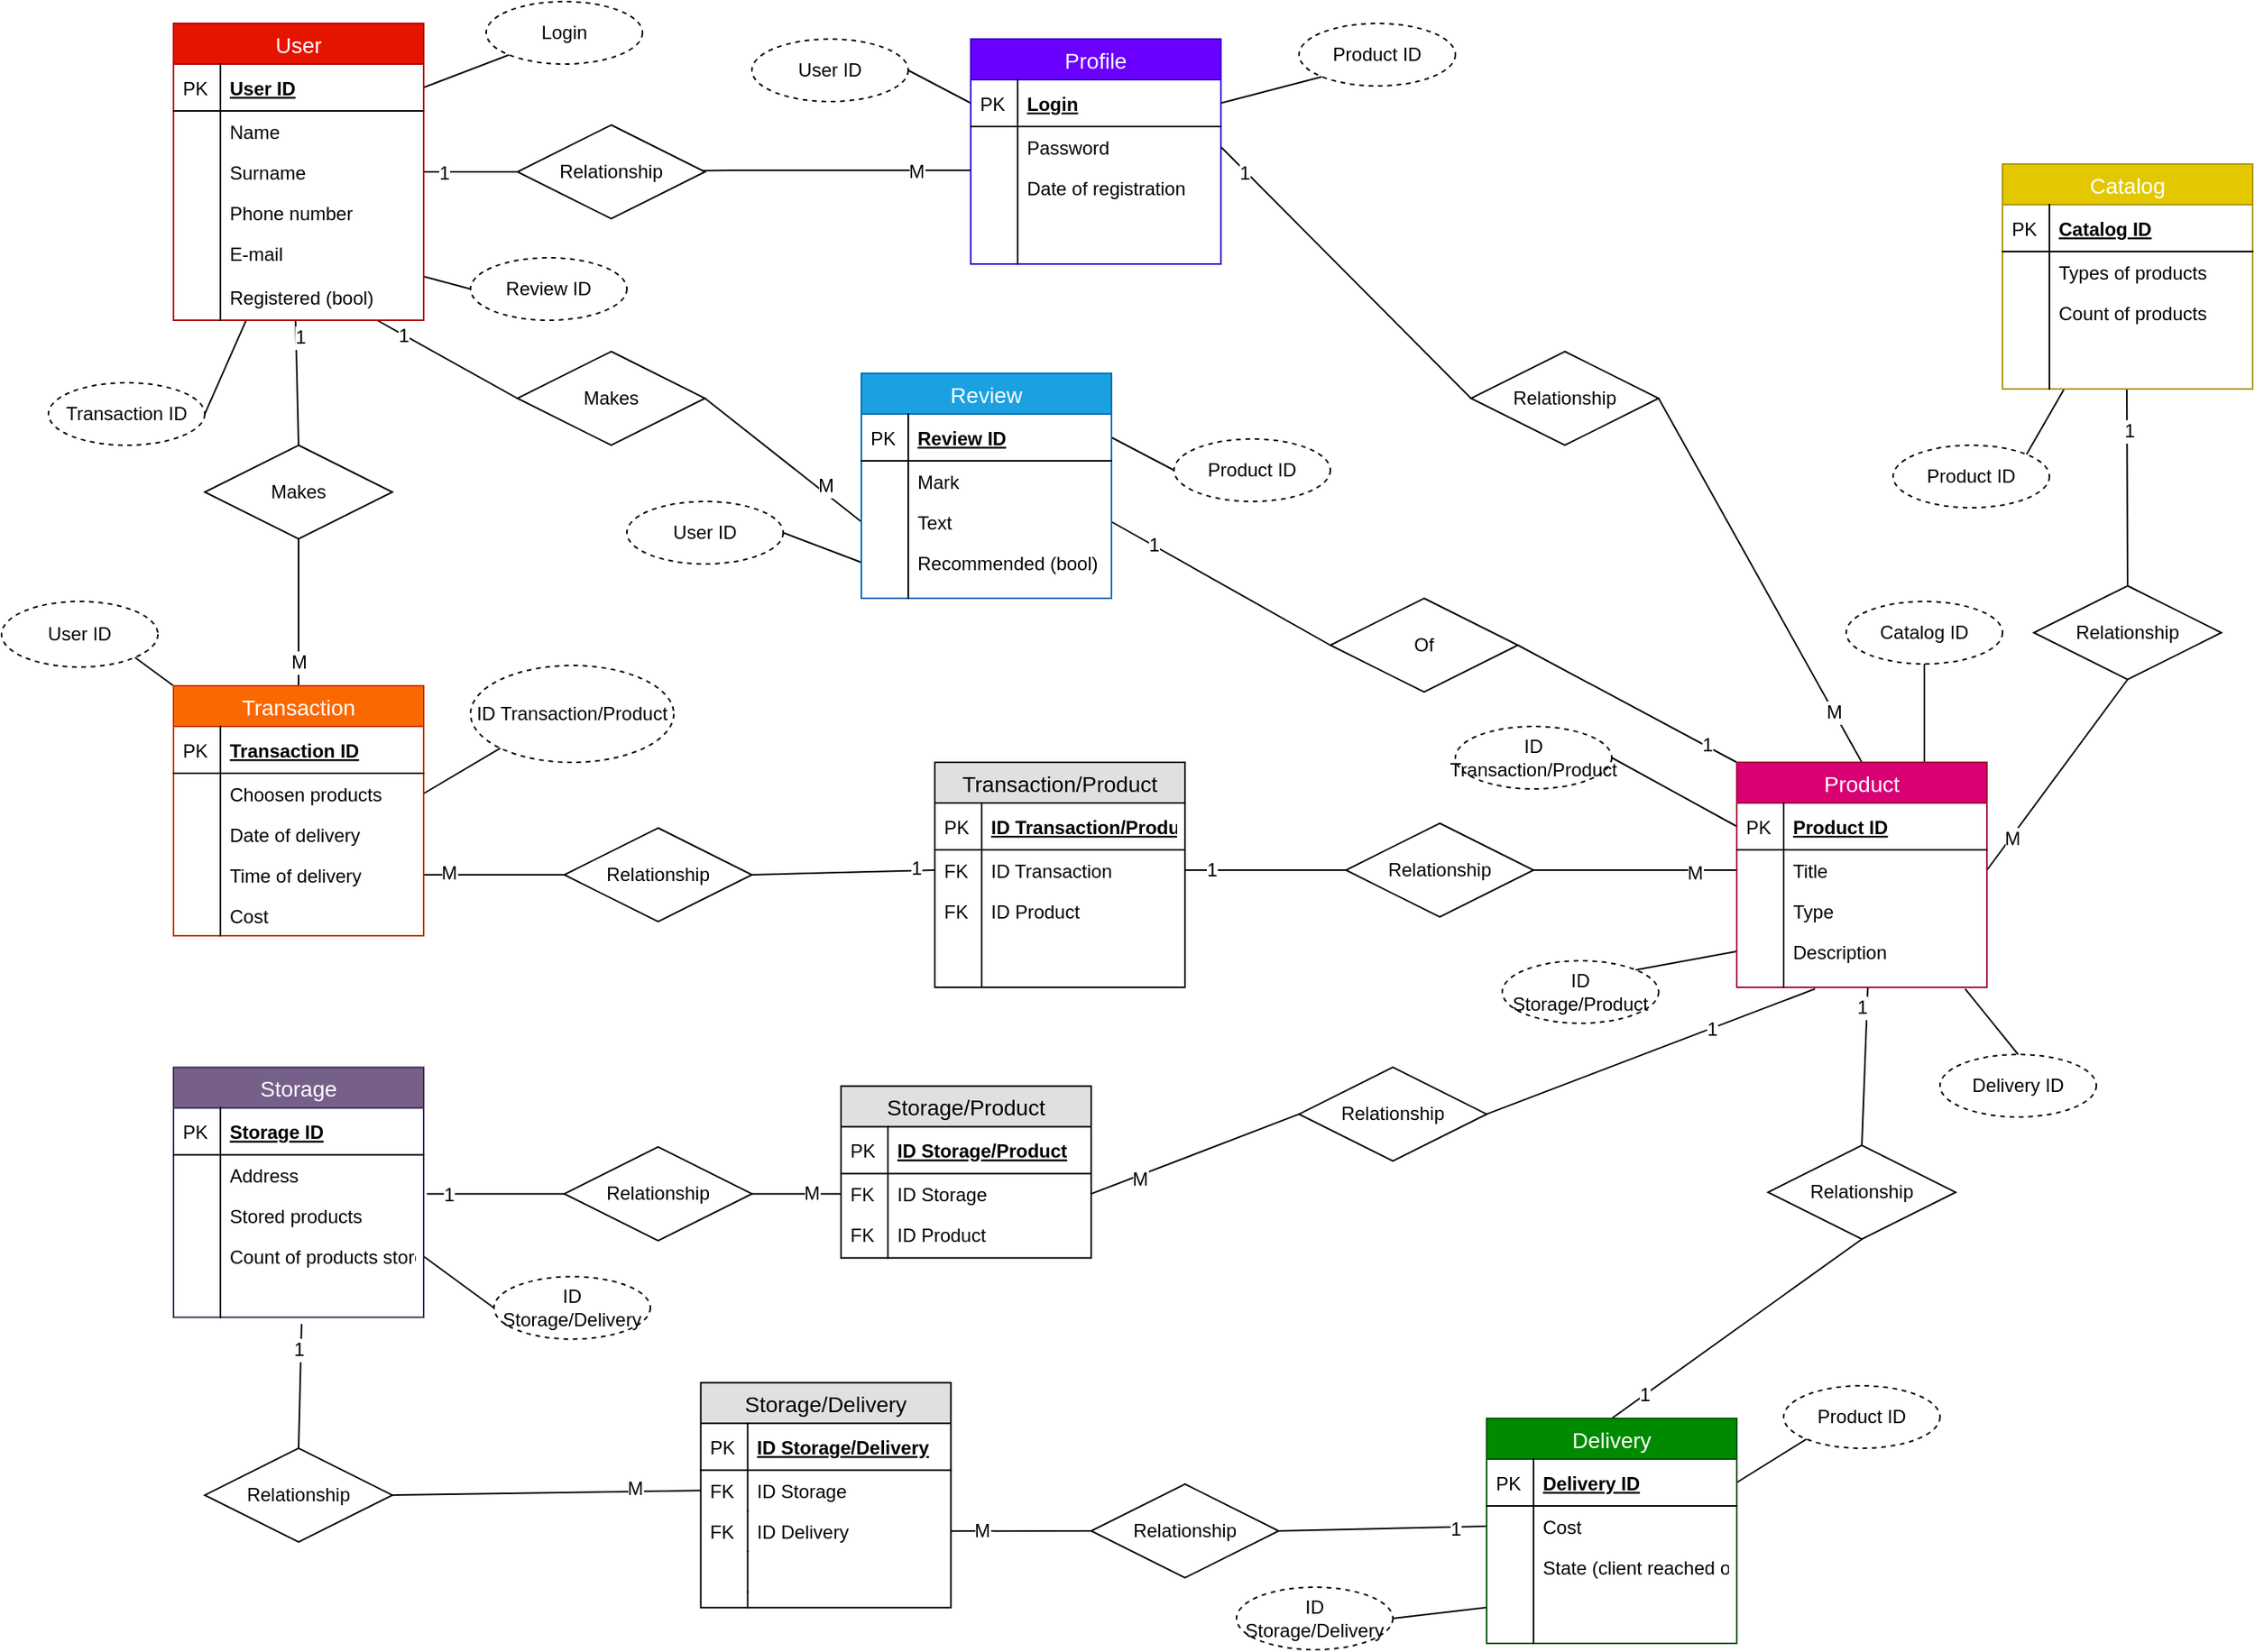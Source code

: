 <mxfile version="12.9.14"><diagram id="KFZobOr_2uc40Q_GhAjz" name="Page-1"><mxGraphModel grid="1" shadow="0" math="0" pageHeight="2336" pageWidth="1654" pageScale="1" page="1" fold="1" arrows="1" connect="1" tooltips="1" guides="1" gridSize="10" dy="1436" dx="1532"><root><mxCell id="0"/><mxCell id="1" parent="0"/><mxCell id="teagqA9uXLa4xj7Y6Frd-107" value="Relationship" parent="1" vertex="1" style="shape=rhombus;perimeter=rhombusPerimeter;whiteSpace=wrap;html=1;align=center;"><mxGeometry as="geometry" height="60" width="120" y="1033.22" x="520"/></mxCell><mxCell id="teagqA9uXLa4xj7Y6Frd-108" value="Relationship" parent="1" vertex="1" style="shape=rhombus;perimeter=rhombusPerimeter;whiteSpace=wrap;html=1;align=center;"><mxGeometry as="geometry" height="60" width="120" y="674" x="1460"/></mxCell><mxCell id="teagqA9uXLa4xj7Y6Frd-109" value="Relationship" parent="1" vertex="1" style="shape=rhombus;perimeter=rhombusPerimeter;whiteSpace=wrap;html=1;align=center;"><mxGeometry as="geometry" height="60" width="120" y="379" x="490"/></mxCell><mxCell id="teagqA9uXLa4xj7Y6Frd-112" value="" parent="1" style="endArrow=none;html=1;rounded=0;exitX=1;exitY=0.5;exitDx=0;exitDy=0;entryX=0;entryY=0.5;entryDx=0;entryDy=0;" edge="1" target="teagqA9uXLa4xj7Y6Frd-109" source="teagqA9uXLa4xj7Y6Frd-34"><mxGeometry as="geometry" relative="1"><mxPoint as="sourcePoint" y="484" x="460"/><mxPoint as="targetPoint" y="444" x="450"/></mxGeometry></mxCell><mxCell id="teagqA9uXLa4xj7Y6Frd-119" value="1" parent="teagqA9uXLa4xj7Y6Frd-112" vertex="1" style="text;html=1;align=center;verticalAlign=middle;resizable=0;points=[];labelBackgroundColor=#ffffff;" connectable="0"><mxGeometry as="geometry" y="-1" x="-0.56" relative="1"><mxPoint as="offset"/></mxGeometry></mxCell><mxCell id="teagqA9uXLa4xj7Y6Frd-113" value="" parent="1" style="endArrow=none;html=1;rounded=0;entryX=0;entryY=0.077;entryDx=0;entryDy=0;entryPerimeter=0;" edge="1" target="teagqA9uXLa4xj7Y6Frd-45" source="teagqA9uXLa4xj7Y6Frd-109"><mxGeometry as="geometry" relative="1"><mxPoint as="sourcePoint" y="474" x="530"/><mxPoint as="targetPoint" y="474" x="610"/><Array as="points"><mxPoint y="408" x="630"/></Array></mxGeometry></mxCell><mxCell id="teagqA9uXLa4xj7Y6Frd-120" value="M" parent="teagqA9uXLa4xj7Y6Frd-113" vertex="1" style="text;html=1;align=center;verticalAlign=middle;resizable=0;points=[];labelBackgroundColor=#ffffff;" connectable="0"><mxGeometry as="geometry" y="-1" x="0.72" relative="1"><mxPoint as="offset" x="-11.53"/></mxGeometry></mxCell><mxCell id="teagqA9uXLa4xj7Y6Frd-114" value="" parent="1" style="endArrow=none;html=1;rounded=0;exitX=1.013;exitY=-0.038;exitDx=0;exitDy=0;exitPerimeter=0;entryX=0;entryY=0.5;entryDx=0;entryDy=0;" edge="1" target="teagqA9uXLa4xj7Y6Frd-107" source="teagqA9uXLa4xj7Y6Frd-67"><mxGeometry as="geometry" relative="1"><mxPoint as="sourcePoint" y="1030.22" x="460"/><mxPoint as="targetPoint" y="1010.22" x="550"/></mxGeometry></mxCell><mxCell id="fgLIdDGcgCOn2_NEZdHx-33" value="1" parent="teagqA9uXLa4xj7Y6Frd-114" vertex="1" style="text;html=1;align=center;verticalAlign=middle;resizable=0;points=[];labelBackgroundColor=#ffffff;" connectable="0"><mxGeometry as="geometry" y="-1" x="-0.683" relative="1"><mxPoint as="offset"/></mxGeometry></mxCell><mxCell id="teagqA9uXLa4xj7Y6Frd-115" value="" parent="1" style="endArrow=none;html=1;rounded=0;exitX=0.5;exitY=1;exitDx=0;exitDy=0;entryX=1;entryY=0.5;entryDx=0;entryDy=0;" edge="1" target="teagqA9uXLa4xj7Y6Frd-54" source="teagqA9uXLa4xj7Y6Frd-108"><mxGeometry as="geometry" relative="1"><mxPoint as="sourcePoint" y="568" x="650"/><mxPoint as="targetPoint" y="568" x="810"/></mxGeometry></mxCell><mxCell id="teagqA9uXLa4xj7Y6Frd-117" value="M" parent="teagqA9uXLa4xj7Y6Frd-115" vertex="1" style="text;html=1;align=center;verticalAlign=middle;resizable=0;points=[];labelBackgroundColor=#ffffff;" connectable="0"><mxGeometry as="geometry" y="1" x="0.665" relative="1"><mxPoint as="offset"/></mxGeometry></mxCell><mxCell id="teagqA9uXLa4xj7Y6Frd-116" value="" parent="1" style="endArrow=none;html=1;rounded=0;exitX=0.5;exitY=0;exitDx=0;exitDy=0;entryX=0.497;entryY=0.986;entryDx=0;entryDy=0;entryPerimeter=0;" edge="1" target="teagqA9uXLa4xj7Y6Frd-93" source="teagqA9uXLa4xj7Y6Frd-108"><mxGeometry as="geometry" relative="1"><mxPoint as="sourcePoint" y="598" x="1460"/><mxPoint as="targetPoint" y="688" x="1390"/></mxGeometry></mxCell><mxCell id="teagqA9uXLa4xj7Y6Frd-118" value="1" parent="teagqA9uXLa4xj7Y6Frd-116" vertex="1" style="text;html=1;align=center;verticalAlign=middle;resizable=0;points=[];labelBackgroundColor=#ffffff;" connectable="0"><mxGeometry as="geometry" y="-1" x="0.571" relative="1"><mxPoint as="offset"/></mxGeometry></mxCell><mxCell id="teagqA9uXLa4xj7Y6Frd-121" value="" parent="1" style="endArrow=none;html=1;rounded=0;exitX=1;exitY=0.5;exitDx=0;exitDy=0;entryX=0;entryY=0.5;entryDx=0;entryDy=0;" edge="1" target="teagqA9uXLa4xj7Y6Frd-132" source="teagqA9uXLa4xj7Y6Frd-107"><mxGeometry as="geometry" relative="1"><mxPoint as="sourcePoint" y="990.22" x="640"/><mxPoint as="targetPoint" y="1062.22" x="660"/></mxGeometry></mxCell><mxCell id="fgLIdDGcgCOn2_NEZdHx-34" value="M" parent="teagqA9uXLa4xj7Y6Frd-121" vertex="1" style="text;html=1;align=center;verticalAlign=middle;resizable=0;points=[];labelBackgroundColor=#ffffff;" connectable="0"><mxGeometry as="geometry" x="0.333" relative="1"><mxPoint as="offset"/></mxGeometry></mxCell><mxCell id="teagqA9uXLa4xj7Y6Frd-140" value="" parent="1" style="endArrow=none;html=1;rounded=0;exitX=1;exitY=0.5;exitDx=0;exitDy=0;entryX=0;entryY=0.5;entryDx=0;entryDy=0;" edge="1" target="teagqA9uXLa4xj7Y6Frd-141" source="teagqA9uXLa4xj7Y6Frd-132"><mxGeometry as="geometry" relative="1"><mxPoint as="sourcePoint" y="716.35" x="1050"/><mxPoint as="targetPoint" y="716.35" x="1210"/><Array as="points"/></mxGeometry></mxCell><mxCell id="teagqA9uXLa4xj7Y6Frd-145" value="M" parent="teagqA9uXLa4xj7Y6Frd-140" vertex="1" style="text;html=1;align=center;verticalAlign=middle;resizable=0;points=[];labelBackgroundColor=#ffffff;" connectable="0"><mxGeometry as="geometry" y="-2" x="-0.547" relative="1"><mxPoint as="offset"/></mxGeometry></mxCell><mxCell id="teagqA9uXLa4xj7Y6Frd-141" value="Relationship" parent="1" vertex="1" style="shape=rhombus;perimeter=rhombusPerimeter;whiteSpace=wrap;html=1;align=center;"><mxGeometry as="geometry" height="60" width="120" y="982.22" x="990"/></mxCell><mxCell id="teagqA9uXLa4xj7Y6Frd-142" value="" parent="1" style="endArrow=none;html=1;rounded=0;entryX=0.313;entryY=1.1;entryDx=0;entryDy=0;entryPerimeter=0;exitX=1;exitY=0.5;exitDx=0;exitDy=0;" edge="1" target="teagqA9uXLa4xj7Y6Frd-60" source="teagqA9uXLa4xj7Y6Frd-141"><mxGeometry as="geometry" relative="1"><mxPoint as="sourcePoint" y="678" x="730"/><mxPoint as="targetPoint" y="678" x="890"/></mxGeometry></mxCell><mxCell id="teagqA9uXLa4xj7Y6Frd-144" value="1" parent="teagqA9uXLa4xj7Y6Frd-142" vertex="1" style="text;html=1;align=center;verticalAlign=middle;resizable=0;points=[];labelBackgroundColor=#ffffff;" connectable="0"><mxGeometry as="geometry" y="-1" x="0.37" relative="1"><mxPoint as="offset"/></mxGeometry></mxCell><mxCell id="teagqA9uXLa4xj7Y6Frd-146" value="Relationship" parent="1" vertex="1" style="shape=rhombus;perimeter=rhombusPerimeter;whiteSpace=wrap;html=1;align=center;"><mxGeometry as="geometry" height="60" width="120" y="1226.09" x="290"/></mxCell><mxCell id="teagqA9uXLa4xj7Y6Frd-165" value="" parent="1" style="endArrow=none;html=1;rounded=0;exitX=0.512;exitY=1.165;exitDx=0;exitDy=0;exitPerimeter=0;entryX=0.5;entryY=0;entryDx=0;entryDy=0;" edge="1" target="teagqA9uXLa4xj7Y6Frd-146" source="teagqA9uXLa4xj7Y6Frd-71"><mxGeometry as="geometry" relative="1"><mxPoint as="sourcePoint" y="1310.22" x="520"/><mxPoint as="targetPoint" y="1310.22" x="680"/></mxGeometry></mxCell><mxCell id="teagqA9uXLa4xj7Y6Frd-170" value="1" parent="teagqA9uXLa4xj7Y6Frd-165" vertex="1" style="text;html=1;align=center;verticalAlign=middle;resizable=0;points=[];labelBackgroundColor=#ffffff;" connectable="0"><mxGeometry as="geometry" y="-2" x="-0.6" relative="1"><mxPoint as="offset"/></mxGeometry></mxCell><mxCell id="teagqA9uXLa4xj7Y6Frd-166" value="" parent="1" style="endArrow=none;html=1;rounded=0;exitX=1;exitY=0.5;exitDx=0;exitDy=0;entryX=0;entryY=0.5;entryDx=0;entryDy=0;" edge="1" target="teagqA9uXLa4xj7Y6Frd-153" source="teagqA9uXLa4xj7Y6Frd-146"><mxGeometry as="geometry" relative="1"><mxPoint as="sourcePoint" y="1290.22" x="570"/><mxPoint as="targetPoint" y="1306.09" x="657.27"/></mxGeometry></mxCell><mxCell id="teagqA9uXLa4xj7Y6Frd-173" value="M" parent="teagqA9uXLa4xj7Y6Frd-166" vertex="1" style="text;html=1;align=center;verticalAlign=middle;resizable=0;points=[];labelBackgroundColor=#ffffff;" connectable="0"><mxGeometry as="geometry" y="2" x="0.566" relative="1"><mxPoint as="offset"/></mxGeometry></mxCell><mxCell id="teagqA9uXLa4xj7Y6Frd-167" value="" parent="1" style="endArrow=none;html=1;rounded=0;exitX=1;exitY=0.5;exitDx=0;exitDy=0;entryX=0;entryY=0.5;entryDx=0;entryDy=0;" edge="1" target="teagqA9uXLa4xj7Y6Frd-168" source="teagqA9uXLa4xj7Y6Frd-155"><mxGeometry as="geometry" relative="1"><mxPoint as="sourcePoint" y="1436.35" x="410"/><mxPoint as="targetPoint" y="1406.35" x="460"/></mxGeometry></mxCell><mxCell id="teagqA9uXLa4xj7Y6Frd-172" value="M" parent="teagqA9uXLa4xj7Y6Frd-167" vertex="1" style="text;html=1;align=center;verticalAlign=middle;resizable=0;points=[];labelBackgroundColor=#ffffff;" connectable="0"><mxGeometry as="geometry" x="-0.57" relative="1"><mxPoint as="offset"/></mxGeometry></mxCell><mxCell id="teagqA9uXLa4xj7Y6Frd-168" value="Relationship" parent="1" vertex="1" style="shape=rhombus;perimeter=rhombusPerimeter;whiteSpace=wrap;html=1;align=center;"><mxGeometry as="geometry" height="60" width="120" y="1249.0" x="857"/></mxCell><mxCell id="teagqA9uXLa4xj7Y6Frd-169" value="" parent="1" style="endArrow=none;html=1;rounded=0;exitX=1;exitY=0.5;exitDx=0;exitDy=0;entryX=0;entryY=0.5;entryDx=0;entryDy=0;" edge="1" target="teagqA9uXLa4xj7Y6Frd-98" source="teagqA9uXLa4xj7Y6Frd-168"><mxGeometry as="geometry" relative="1"><mxPoint as="sourcePoint" y="1437.13" x="852.73"/><mxPoint as="targetPoint" y="1343.134" x="1029.69"/></mxGeometry></mxCell><mxCell id="teagqA9uXLa4xj7Y6Frd-171" value="1" parent="teagqA9uXLa4xj7Y6Frd-169" vertex="1" style="text;html=1;align=center;verticalAlign=middle;resizable=0;points=[];labelBackgroundColor=#ffffff;" connectable="0"><mxGeometry as="geometry" y="-1" x="0.69" relative="1"><mxPoint as="offset"/></mxGeometry></mxCell><mxCell id="7kHtmJAjFaoGr9Sls3KR-1" value="Makes" parent="1" vertex="1" style="shape=rhombus;perimeter=rhombusPerimeter;whiteSpace=wrap;html=1;align=center;"><mxGeometry as="geometry" height="60" width="120" y="584" x="290"/></mxCell><mxCell id="7kHtmJAjFaoGr9Sls3KR-2" value="" parent="1" style="endArrow=none;html=1;rounded=0;exitX=0.5;exitY=0;exitDx=0;exitDy=0;entryX=0.488;entryY=0.992;entryDx=0;entryDy=0;entryPerimeter=0;" edge="1" target="teagqA9uXLa4xj7Y6Frd-38" source="7kHtmJAjFaoGr9Sls3KR-1"><mxGeometry as="geometry" relative="1"><mxPoint as="sourcePoint" y="594" x="130"/><mxPoint as="targetPoint" y="594" x="290"/></mxGeometry></mxCell><mxCell id="fgLIdDGcgCOn2_NEZdHx-26" value="1" parent="7kHtmJAjFaoGr9Sls3KR-2" vertex="1" style="text;html=1;align=center;verticalAlign=middle;resizable=0;points=[];labelBackgroundColor=#ffffff;" connectable="0"><mxGeometry as="geometry" y="-2" x="0.714" relative="1"><mxPoint as="offset"/></mxGeometry></mxCell><mxCell id="7kHtmJAjFaoGr9Sls3KR-3" value="" parent="1" style="endArrow=none;html=1;rounded=0;exitX=0.5;exitY=0;exitDx=0;exitDy=0;entryX=0.5;entryY=1;entryDx=0;entryDy=0;" edge="1" target="7kHtmJAjFaoGr9Sls3KR-1" source="teagqA9uXLa4xj7Y6Frd-73"><mxGeometry as="geometry" relative="1"><mxPoint as="sourcePoint" y="668" x="520"/><mxPoint as="targetPoint" y="668" x="680"/></mxGeometry></mxCell><mxCell id="fgLIdDGcgCOn2_NEZdHx-27" value="M" parent="7kHtmJAjFaoGr9Sls3KR-3" vertex="1" style="text;html=1;align=center;verticalAlign=middle;resizable=0;points=[];labelBackgroundColor=#ffffff;" connectable="0"><mxGeometry as="geometry" x="-0.681" relative="1"><mxPoint as="offset"/></mxGeometry></mxCell><mxCell id="7kHtmJAjFaoGr9Sls3KR-4" value="Relationship" parent="1" vertex="1" style="shape=rhombus;perimeter=rhombusPerimeter;whiteSpace=wrap;html=1;align=center;"><mxGeometry as="geometry" height="60" width="120" y="1032.22" x="1290"/></mxCell><mxCell id="7kHtmJAjFaoGr9Sls3KR-5" value="" parent="1" style="endArrow=none;html=1;rounded=0;entryX=0.5;entryY=0;entryDx=0;entryDy=0;exitX=0.5;exitY=1;exitDx=0;exitDy=0;" edge="1" target="teagqA9uXLa4xj7Y6Frd-95" source="7kHtmJAjFaoGr9Sls3KR-4"><mxGeometry as="geometry" relative="1"><mxPoint as="sourcePoint" y="1174" x="1160"/><mxPoint as="targetPoint" y="1174" x="1320"/></mxGeometry></mxCell><mxCell id="7kHtmJAjFaoGr9Sls3KR-7" value="1" parent="7kHtmJAjFaoGr9Sls3KR-5" vertex="1" style="text;html=1;align=center;verticalAlign=middle;resizable=0;points=[];labelBackgroundColor=#ffffff;" connectable="0"><mxGeometry as="geometry" x="0.736" relative="1"><mxPoint as="offset"/></mxGeometry></mxCell><mxCell id="7kHtmJAjFaoGr9Sls3KR-6" value="" parent="1" style="endArrow=none;html=1;rounded=0;entryX=0.5;entryY=0;entryDx=0;entryDy=0;exitX=0.524;exitY=0.943;exitDx=0;exitDy=0;exitPerimeter=0;" edge="1" target="7kHtmJAjFaoGr9Sls3KR-4" source="teagqA9uXLa4xj7Y6Frd-60"><mxGeometry as="geometry" relative="1"><mxPoint as="sourcePoint" y="678" x="1000"/><mxPoint as="targetPoint" y="678" x="1160"/></mxGeometry></mxCell><mxCell id="7kHtmJAjFaoGr9Sls3KR-8" value="1" parent="7kHtmJAjFaoGr9Sls3KR-6" vertex="1" style="text;html=1;align=center;verticalAlign=middle;resizable=0;points=[];labelBackgroundColor=#ffffff;" connectable="0"><mxGeometry as="geometry" y="-1" x="-0.887" relative="1"><mxPoint as="offset" y="7.61" x="-2.61"/></mxGeometry></mxCell><mxCell id="7kHtmJAjFaoGr9Sls3KR-9" value="Relationship" parent="1" vertex="1" style="shape=rhombus;perimeter=rhombusPerimeter;whiteSpace=wrap;html=1;align=center;"><mxGeometry as="geometry" height="60" width="120" y="829" x="520"/></mxCell><mxCell id="7kHtmJAjFaoGr9Sls3KR-10" value="" parent="1" style="endArrow=none;html=1;rounded=0;exitX=1;exitY=0.5;exitDx=0;exitDy=0;entryX=0;entryY=0.5;entryDx=0;entryDy=0;" edge="1" target="7kHtmJAjFaoGr9Sls3KR-9" source="teagqA9uXLa4xj7Y6Frd-80"><mxGeometry as="geometry" relative="1"><mxPoint as="sourcePoint" y="578" x="530"/><mxPoint as="targetPoint" y="578" x="690"/></mxGeometry></mxCell><mxCell id="7kHtmJAjFaoGr9Sls3KR-12" value="M" parent="7kHtmJAjFaoGr9Sls3KR-10" vertex="1" style="text;html=1;align=center;verticalAlign=middle;resizable=0;points=[];labelBackgroundColor=#ffffff;" connectable="0"><mxGeometry as="geometry" y="1" x="-0.659" relative="1"><mxPoint as="offset"/></mxGeometry></mxCell><mxCell id="7kHtmJAjFaoGr9Sls3KR-11" value="" parent="1" style="endArrow=none;html=1;rounded=0;exitX=1;exitY=0.5;exitDx=0;exitDy=0;entryX=0;entryY=0.5;entryDx=0;entryDy=0;" edge="1" target="7kHtmJAjFaoGr9Sls3KR-16" source="7kHtmJAjFaoGr9Sls3KR-9"><mxGeometry as="geometry" relative="1"><mxPoint as="sourcePoint" y="358" x="700"/><mxPoint as="targetPoint" y="658" x="660"/></mxGeometry></mxCell><mxCell id="7kHtmJAjFaoGr9Sls3KR-27" value="1" parent="7kHtmJAjFaoGr9Sls3KR-11" vertex="1" style="text;html=1;align=center;verticalAlign=middle;resizable=0;points=[];labelBackgroundColor=#ffffff;" connectable="0"><mxGeometry as="geometry" y="2" x="0.782" relative="1"><mxPoint as="offset"/></mxGeometry></mxCell><mxCell id="7kHtmJAjFaoGr9Sls3KR-29" value="Relationship" parent="1" vertex="1" style="shape=rhombus;perimeter=rhombusPerimeter;whiteSpace=wrap;html=1;align=center;"><mxGeometry as="geometry" height="60" width="120" y="826" x="1020"/></mxCell><mxCell id="7kHtmJAjFaoGr9Sls3KR-30" value="" parent="1" style="endArrow=none;html=1;rounded=0;exitX=1;exitY=0.5;exitDx=0;exitDy=0;entryX=0;entryY=0.5;entryDx=0;entryDy=0;" edge="1" target="7kHtmJAjFaoGr9Sls3KR-29" source="7kHtmJAjFaoGr9Sls3KR-16"><mxGeometry as="geometry" relative="1"><mxPoint as="sourcePoint" y="968" x="860"/><mxPoint as="targetPoint" y="968" x="1020"/></mxGeometry></mxCell><mxCell id="7kHtmJAjFaoGr9Sls3KR-33" value="1" parent="7kHtmJAjFaoGr9Sls3KR-30" vertex="1" style="text;html=1;align=center;verticalAlign=middle;resizable=0;points=[];labelBackgroundColor=#ffffff;" connectable="0"><mxGeometry as="geometry" x="-0.673" relative="1"><mxPoint as="offset"/></mxGeometry></mxCell><mxCell id="7kHtmJAjFaoGr9Sls3KR-31" value="" parent="1" style="endArrow=none;html=1;rounded=0;entryX=0;entryY=0.5;entryDx=0;entryDy=0;exitX=1;exitY=0.5;exitDx=0;exitDy=0;" edge="1" target="teagqA9uXLa4xj7Y6Frd-54" source="7kHtmJAjFaoGr9Sls3KR-29"><mxGeometry as="geometry" relative="1"><mxPoint as="sourcePoint" y="958" x="950"/><mxPoint as="targetPoint" y="958" x="1110"/></mxGeometry></mxCell><mxCell id="7kHtmJAjFaoGr9Sls3KR-34" value="M" parent="7kHtmJAjFaoGr9Sls3KR-31" vertex="1" style="text;html=1;align=center;verticalAlign=middle;resizable=0;points=[];labelBackgroundColor=#ffffff;" connectable="0"><mxGeometry as="geometry" y="-2" x="0.576" relative="1"><mxPoint as="offset"/></mxGeometry></mxCell><mxCell id="fgLIdDGcgCOn2_NEZdHx-12" value="Relationship" parent="1" vertex="1" style="shape=rhombus;perimeter=rhombusPerimeter;whiteSpace=wrap;html=1;align=center;"><mxGeometry as="geometry" height="60" width="120" y="524" x="1100"/></mxCell><mxCell id="fgLIdDGcgCOn2_NEZdHx-13" value="" parent="1" style="endArrow=none;html=1;rounded=0;exitX=0;exitY=0.5;exitDx=0;exitDy=0;entryX=1;entryY=0.5;entryDx=0;entryDy=0;" edge="1" target="teagqA9uXLa4xj7Y6Frd-43" source="fgLIdDGcgCOn2_NEZdHx-12"><mxGeometry as="geometry" relative="1"><mxPoint as="sourcePoint" y="604" x="360"/><mxPoint as="targetPoint" y="513.552" x="358.08"/></mxGeometry></mxCell><mxCell id="fgLIdDGcgCOn2_NEZdHx-15" value="1" parent="fgLIdDGcgCOn2_NEZdHx-13" vertex="1" style="text;html=1;align=center;verticalAlign=middle;resizable=0;points=[];labelBackgroundColor=#ffffff;" connectable="0"><mxGeometry as="geometry" y="1" x="0.804" relative="1"><mxPoint as="offset"/></mxGeometry></mxCell><mxCell id="fgLIdDGcgCOn2_NEZdHx-14" value="" parent="1" style="endArrow=none;html=1;rounded=0;exitX=0.5;exitY=0;exitDx=0;exitDy=0;entryX=1;entryY=0.5;entryDx=0;entryDy=0;" edge="1" target="fgLIdDGcgCOn2_NEZdHx-12" source="teagqA9uXLa4xj7Y6Frd-51"><mxGeometry as="geometry" relative="1"><mxPoint as="sourcePoint" y="682" x="807"/><mxPoint as="targetPoint" y="590" x="440"/></mxGeometry></mxCell><mxCell id="fgLIdDGcgCOn2_NEZdHx-16" value="M" parent="fgLIdDGcgCOn2_NEZdHx-14" vertex="1" style="text;html=1;align=center;verticalAlign=middle;resizable=0;points=[];labelBackgroundColor=#ffffff;" connectable="0"><mxGeometry as="geometry" x="-0.721" relative="1"><mxPoint as="offset"/></mxGeometry></mxCell><mxCell id="fgLIdDGcgCOn2_NEZdHx-19" value="Makes" parent="1" vertex="1" style="shape=rhombus;perimeter=rhombusPerimeter;whiteSpace=wrap;html=1;align=center;"><mxGeometry as="geometry" height="60" width="120" y="524" x="490"/></mxCell><mxCell id="fgLIdDGcgCOn2_NEZdHx-20" value="" parent="1" style="endArrow=none;html=1;rounded=0;exitX=0;exitY=0.5;exitDx=0;exitDy=0;" edge="1" target="teagqA9uXLa4xj7Y6Frd-38" source="fgLIdDGcgCOn2_NEZdHx-19"><mxGeometry as="geometry" relative="1"><mxPoint as="sourcePoint" y="658" x="360"/><mxPoint as="targetPoint" y="513.552" x="358.08"/></mxGeometry></mxCell><mxCell id="fgLIdDGcgCOn2_NEZdHx-22" value="1" parent="fgLIdDGcgCOn2_NEZdHx-20" vertex="1" style="text;html=1;align=center;verticalAlign=middle;resizable=0;points=[];labelBackgroundColor=#ffffff;" connectable="0"><mxGeometry as="geometry" x="0.622" relative="1"><mxPoint as="offset"/></mxGeometry></mxCell><mxCell id="fgLIdDGcgCOn2_NEZdHx-23" value="" parent="1" style="endArrow=none;html=1;rounded=0;exitX=0;exitY=0.5;exitDx=0;exitDy=0;entryX=1;entryY=0.5;entryDx=0;entryDy=0;" edge="1" target="fgLIdDGcgCOn2_NEZdHx-19" source="fgLIdDGcgCOn2_NEZdHx-6"><mxGeometry as="geometry" relative="1"><mxPoint as="sourcePoint" y="594" x="510"/><mxPoint as="targetPoint" y="514" x="398.889"/></mxGeometry></mxCell><mxCell id="fgLIdDGcgCOn2_NEZdHx-24" value="M" parent="fgLIdDGcgCOn2_NEZdHx-23" vertex="1" style="text;html=1;align=center;verticalAlign=middle;resizable=0;points=[];labelBackgroundColor=#ffffff;" connectable="0"><mxGeometry as="geometry" x="0.622" relative="1"><mxPoint as="offset" y="40.85" x="58.09"/></mxGeometry></mxCell><mxCell id="fgLIdDGcgCOn2_NEZdHx-25" value="Of" parent="1" vertex="1" style="shape=rhombus;perimeter=rhombusPerimeter;whiteSpace=wrap;html=1;align=center;"><mxGeometry as="geometry" height="60" width="120" y="682" x="1010"/></mxCell><mxCell id="fgLIdDGcgCOn2_NEZdHx-28" value="" parent="1" style="endArrow=none;html=1;rounded=0;exitX=0;exitY=0.5;exitDx=0;exitDy=0;entryX=1;entryY=0.5;entryDx=0;entryDy=0;" edge="1" target="fgLIdDGcgCOn2_NEZdHx-6" source="fgLIdDGcgCOn2_NEZdHx-25"><mxGeometry as="geometry" relative="1"><mxPoint as="sourcePoint" y="594" x="500"/><mxPoint as="targetPoint" y="514" x="396.296"/></mxGeometry></mxCell><mxCell id="fgLIdDGcgCOn2_NEZdHx-29" value="1" parent="fgLIdDGcgCOn2_NEZdHx-28" vertex="1" style="text;html=1;align=center;verticalAlign=middle;resizable=0;points=[];labelBackgroundColor=#ffffff;" connectable="0"><mxGeometry as="geometry" x="0.622" relative="1"><mxPoint as="offset"/></mxGeometry></mxCell><mxCell id="fgLIdDGcgCOn2_NEZdHx-30" value="" parent="1" style="endArrow=none;html=1;rounded=0;entryX=1;entryY=0.5;entryDx=0;entryDy=0;exitX=0;exitY=0;exitDx=0;exitDy=0;" edge="1" target="fgLIdDGcgCOn2_NEZdHx-25" source="teagqA9uXLa4xj7Y6Frd-51"><mxGeometry as="geometry" relative="1"><mxPoint as="sourcePoint" y="754" x="1220"/><mxPoint as="targetPoint" y="643" x="880"/></mxGeometry></mxCell><mxCell id="fgLIdDGcgCOn2_NEZdHx-32" value="1" parent="fgLIdDGcgCOn2_NEZdHx-30" vertex="1" style="text;html=1;align=center;verticalAlign=middle;resizable=0;points=[];labelBackgroundColor=#ffffff;" connectable="0"><mxGeometry as="geometry" y="-1" x="-0.724" relative="1"><mxPoint as="offset"/></mxGeometry></mxCell><mxCell id="jV39E0b-vB16cBBgnVe8-1" value="ID Transaction/Product" parent="1" vertex="1" style="ellipse;whiteSpace=wrap;html=1;align=center;dashed=1;"><mxGeometry as="geometry" height="62" width="130" y="725" x="460"/></mxCell><mxCell id="jV39E0b-vB16cBBgnVe8-2" value="" parent="1" style="endArrow=none;html=1;rounded=0;exitX=1;exitY=0.5;exitDx=0;exitDy=0;entryX=0;entryY=1;entryDx=0;entryDy=0;" edge="1" target="jV39E0b-vB16cBBgnVe8-1" source="teagqA9uXLa4xj7Y6Frd-76"><mxGeometry as="geometry" relative="1"><mxPoint as="sourcePoint" y="824" x="490"/><mxPoint as="targetPoint" y="824" x="650"/></mxGeometry></mxCell><mxCell id="jV39E0b-vB16cBBgnVe8-3" value="User ID" parent="1" vertex="1" style="ellipse;whiteSpace=wrap;html=1;align=center;dashed=1;"><mxGeometry as="geometry" height="42" width="100" y="684" x="160"/></mxCell><mxCell id="jV39E0b-vB16cBBgnVe8-4" value="" parent="1" style="endArrow=none;html=1;rounded=0;entryX=0;entryY=0;entryDx=0;entryDy=0;exitX=1;exitY=1;exitDx=0;exitDy=0;" edge="1" target="teagqA9uXLa4xj7Y6Frd-73" source="jV39E0b-vB16cBBgnVe8-3"><mxGeometry as="geometry" relative="1"><mxPoint as="sourcePoint" y="754" x="90"/><mxPoint as="targetPoint" y="754" x="250"/></mxGeometry></mxCell><mxCell id="jV39E0b-vB16cBBgnVe8-5" value="Transaction ID" parent="1" vertex="1" style="ellipse;whiteSpace=wrap;html=1;align=center;dashed=1;"><mxGeometry as="geometry" height="40" width="100" y="544" x="190"/></mxCell><mxCell id="jV39E0b-vB16cBBgnVe8-6" value="Login" parent="1" vertex="1" style="ellipse;whiteSpace=wrap;html=1;align=center;dashed=1;"><mxGeometry as="geometry" height="40" width="100" y="300" x="470"/></mxCell><mxCell id="jV39E0b-vB16cBBgnVe8-7" value="Review ID" parent="1" vertex="1" style="ellipse;whiteSpace=wrap;html=1;align=center;dashed=1;"><mxGeometry as="geometry" height="40" width="100" y="464" x="460"/></mxCell><mxCell id="jV39E0b-vB16cBBgnVe8-8" value="" parent="1" style="endArrow=none;html=1;rounded=0;entryX=0.292;entryY=0.99;entryDx=0;entryDy=0;exitX=1;exitY=0.5;exitDx=0;exitDy=0;entryPerimeter=0;" edge="1" target="teagqA9uXLa4xj7Y6Frd-38" source="jV39E0b-vB16cBBgnVe8-5"><mxGeometry as="geometry" relative="1"><mxPoint as="sourcePoint" y="574" x="150"/><mxPoint as="targetPoint" y="574" x="310"/></mxGeometry></mxCell><mxCell id="jV39E0b-vB16cBBgnVe8-9" value="" parent="1" style="endArrow=none;html=1;rounded=0;exitX=1;exitY=0.5;exitDx=0;exitDy=0;entryX=0;entryY=0.5;entryDx=0;entryDy=0;" edge="1" target="jV39E0b-vB16cBBgnVe8-7" source="teagqA9uXLa4xj7Y6Frd-38"><mxGeometry as="geometry" relative="1"><mxPoint as="sourcePoint" y="484" x="570"/><mxPoint as="targetPoint" y="484" x="730"/></mxGeometry></mxCell><mxCell id="jV39E0b-vB16cBBgnVe8-10" value="" parent="1" style="endArrow=none;html=1;rounded=0;entryX=0;entryY=1;entryDx=0;entryDy=0;exitX=1;exitY=0.5;exitDx=0;exitDy=0;" edge="1" target="jV39E0b-vB16cBBgnVe8-6" source="teagqA9uXLa4xj7Y6Frd-30"><mxGeometry as="geometry" relative="1"><mxPoint as="sourcePoint" y="354" x="100"/><mxPoint as="targetPoint" y="354" x="260"/></mxGeometry></mxCell><mxCell id="jV39E0b-vB16cBBgnVe8-12" value="Product ID" parent="1" vertex="1" style="ellipse;whiteSpace=wrap;html=1;align=center;dashed=1;"><mxGeometry as="geometry" height="40" width="100" y="580" x="910"/></mxCell><mxCell id="jV39E0b-vB16cBBgnVe8-13" value="User ID" parent="1" vertex="1" style="ellipse;whiteSpace=wrap;html=1;align=center;dashed=1;"><mxGeometry as="geometry" height="40" width="100" y="620" x="560"/></mxCell><mxCell id="jV39E0b-vB16cBBgnVe8-14" value="" parent="1" style="endArrow=none;html=1;rounded=0;exitX=1;exitY=0.5;exitDx=0;exitDy=0;entryX=0;entryY=0.5;entryDx=0;entryDy=0;" edge="1" target="fgLIdDGcgCOn2_NEZdHx-8" source="jV39E0b-vB16cBBgnVe8-13"><mxGeometry as="geometry" relative="1"><mxPoint as="sourcePoint" y="724" x="660"/><mxPoint as="targetPoint" y="724" x="820"/></mxGeometry></mxCell><mxCell id="jV39E0b-vB16cBBgnVe8-15" value="" parent="1" style="endArrow=none;html=1;rounded=0;exitX=1;exitY=0.5;exitDx=0;exitDy=0;entryX=0;entryY=0.5;entryDx=0;entryDy=0;" edge="1" target="jV39E0b-vB16cBBgnVe8-12" source="fgLIdDGcgCOn2_NEZdHx-2"><mxGeometry as="geometry" relative="1"><mxPoint as="sourcePoint" y="624" x="990"/><mxPoint as="targetPoint" y="624" x="1150"/></mxGeometry></mxCell><mxCell id="jV39E0b-vB16cBBgnVe8-16" value="Delivery ID" parent="1" vertex="1" style="ellipse;whiteSpace=wrap;html=1;align=center;dashed=1;"><mxGeometry as="geometry" height="40" width="100" y="974" x="1400"/></mxCell><mxCell id="jV39E0b-vB16cBBgnVe8-17" value="" parent="1" style="endArrow=none;html=1;rounded=0;exitX=0.913;exitY=1.1;exitDx=0;exitDy=0;entryX=0.5;entryY=0;entryDx=0;entryDy=0;exitPerimeter=0;" edge="1" target="jV39E0b-vB16cBBgnVe8-16" source="teagqA9uXLa4xj7Y6Frd-60"><mxGeometry as="geometry" relative="1"><mxPoint as="sourcePoint" y="1064" x="1480"/><mxPoint as="targetPoint" y="1064" x="1640"/></mxGeometry></mxCell><mxCell id="jV39E0b-vB16cBBgnVe8-18" value="ID Storage/Product" parent="1" vertex="1" style="ellipse;whiteSpace=wrap;html=1;align=center;dashed=1;"><mxGeometry as="geometry" height="40" width="100" y="914" x="1120"/></mxCell><mxCell id="jV39E0b-vB16cBBgnVe8-19" value="" parent="1" style="endArrow=none;html=1;rounded=0;entryX=0;entryY=0.5;entryDx=0;entryDy=0;exitX=1;exitY=0;exitDx=0;exitDy=0;" edge="1" target="teagqA9uXLa4xj7Y6Frd-58" source="jV39E0b-vB16cBBgnVe8-18"><mxGeometry as="geometry" relative="1"><mxPoint as="sourcePoint" y="1044" x="1140"/><mxPoint as="targetPoint" y="1044" x="1300"/></mxGeometry></mxCell><mxCell id="jV39E0b-vB16cBBgnVe8-20" value="ID Transaction/Product" parent="1" vertex="1" style="ellipse;whiteSpace=wrap;html=1;align=center;dashed=1;"><mxGeometry as="geometry" height="40" width="100" y="764" x="1090"/></mxCell><mxCell id="jV39E0b-vB16cBBgnVe8-21" value="" parent="1" style="endArrow=none;html=1;rounded=0;entryX=0;entryY=0.5;entryDx=0;entryDy=0;exitX=1;exitY=0.5;exitDx=0;exitDy=0;" edge="1" target="teagqA9uXLa4xj7Y6Frd-52" source="jV39E0b-vB16cBBgnVe8-20"><mxGeometry as="geometry" relative="1"><mxPoint as="sourcePoint" y="754" x="860"/><mxPoint as="targetPoint" y="754" x="1020"/></mxGeometry></mxCell><mxCell id="jV39E0b-vB16cBBgnVe8-22" value="Catalog ID" parent="1" vertex="1" style="ellipse;whiteSpace=wrap;html=1;align=center;dashed=1;"><mxGeometry as="geometry" height="40" width="100" y="684" x="1340"/></mxCell><mxCell id="jV39E0b-vB16cBBgnVe8-23" value="" parent="1" style="endArrow=none;html=1;rounded=0;exitX=0.75;exitY=0;exitDx=0;exitDy=0;entryX=0.5;entryY=1;entryDx=0;entryDy=0;" edge="1" target="jV39E0b-vB16cBBgnVe8-22" source="teagqA9uXLa4xj7Y6Frd-51"><mxGeometry as="geometry" relative="1"><mxPoint as="sourcePoint" y="844" x="1500"/><mxPoint as="targetPoint" y="844" x="1660"/></mxGeometry></mxCell><mxCell id="jV39E0b-vB16cBBgnVe8-24" value="Product ID" parent="1" vertex="1" style="ellipse;whiteSpace=wrap;html=1;align=center;dashed=1;"><mxGeometry as="geometry" height="40" width="100" y="1186.09" x="1300"/></mxCell><mxCell id="jV39E0b-vB16cBBgnVe8-25" value="ID Storage/Delivery" parent="1" vertex="1" style="ellipse;whiteSpace=wrap;html=1;align=center;dashed=1;"><mxGeometry as="geometry" height="40" width="100" y="1315" x="950"/></mxCell><mxCell id="jV39E0b-vB16cBBgnVe8-26" value="" parent="1" style="endArrow=none;html=1;rounded=0;exitX=1;exitY=0.5;exitDx=0;exitDy=0;entryX=0;entryY=0.5;entryDx=0;entryDy=0;" edge="1" target="teagqA9uXLa4xj7Y6Frd-102" source="jV39E0b-vB16cBBgnVe8-25"><mxGeometry as="geometry" relative="1"><mxPoint as="sourcePoint" y="1424" x="1020"/><mxPoint as="targetPoint" y="1424" x="1180"/></mxGeometry></mxCell><mxCell id="jV39E0b-vB16cBBgnVe8-27" value="" parent="1" style="endArrow=none;html=1;rounded=0;exitX=1;exitY=0.5;exitDx=0;exitDy=0;entryX=0;entryY=1;entryDx=0;entryDy=0;" edge="1" target="jV39E0b-vB16cBBgnVe8-24" source="teagqA9uXLa4xj7Y6Frd-96"><mxGeometry as="geometry" relative="1"><mxPoint as="sourcePoint" y="1274" x="1340"/><mxPoint as="targetPoint" y="1274" x="1500"/></mxGeometry></mxCell><mxCell id="jV39E0b-vB16cBBgnVe8-28" value="Product ID" parent="1" vertex="1" style="ellipse;whiteSpace=wrap;html=1;align=center;dashed=1;"><mxGeometry as="geometry" height="40" width="100" y="584" x="1370"/></mxCell><mxCell id="jV39E0b-vB16cBBgnVe8-29" value="Product ID" parent="1" vertex="1" style="ellipse;whiteSpace=wrap;html=1;align=center;dashed=1;"><mxGeometry as="geometry" height="40" width="100" y="314" x="990"/></mxCell><mxCell id="jV39E0b-vB16cBBgnVe8-30" value="User ID" parent="1" vertex="1" style="ellipse;whiteSpace=wrap;html=1;align=center;dashed=1;"><mxGeometry as="geometry" height="40" width="100" y="324" x="640"/></mxCell><mxCell id="jV39E0b-vB16cBBgnVe8-31" value="" parent="1" style="endArrow=none;html=1;rounded=0;exitX=1;exitY=0.5;exitDx=0;exitDy=0;entryX=0;entryY=1;entryDx=0;entryDy=0;" edge="1" target="jV39E0b-vB16cBBgnVe8-29" source="teagqA9uXLa4xj7Y6Frd-41"><mxGeometry as="geometry" relative="1"><mxPoint as="sourcePoint" y="404" x="1030"/><mxPoint as="targetPoint" y="404" x="1190"/></mxGeometry></mxCell><mxCell id="jV39E0b-vB16cBBgnVe8-32" value="" parent="1" style="endArrow=none;html=1;rounded=0;exitX=1;exitY=0.5;exitDx=0;exitDy=0;entryX=0;entryY=0.5;entryDx=0;entryDy=0;" edge="1" target="teagqA9uXLa4xj7Y6Frd-41" source="jV39E0b-vB16cBBgnVe8-30"><mxGeometry as="geometry" relative="1"><mxPoint as="sourcePoint" y="394" x="1070"/><mxPoint as="targetPoint" y="394" x="1230"/></mxGeometry></mxCell><mxCell id="jV39E0b-vB16cBBgnVe8-33" value="ID Storage/Delivery" parent="1" vertex="1" style="ellipse;whiteSpace=wrap;html=1;align=center;dashed=1;"><mxGeometry as="geometry" height="40" width="100" y="1116.22" x="475"/></mxCell><mxCell id="jV39E0b-vB16cBBgnVe8-34" value="" parent="1" style="endArrow=none;html=1;rounded=0;entryX=1;entryY=0;entryDx=0;entryDy=0;exitX=0.25;exitY=0.9;exitDx=0;exitDy=0;exitPerimeter=0;" edge="1" target="jV39E0b-vB16cBBgnVe8-28" source="teagqA9uXLa4xj7Y6Frd-93"><mxGeometry as="geometry" relative="1"><mxPoint as="sourcePoint" y="494" x="1270"/><mxPoint as="targetPoint" y="494" x="1430"/></mxGeometry></mxCell><mxCell id="jV39E0b-vB16cBBgnVe8-36" value="" parent="1" style="endArrow=none;html=1;rounded=0;exitX=0;exitY=0.5;exitDx=0;exitDy=0;entryX=1;entryY=0.5;entryDx=0;entryDy=0;" edge="1" target="teagqA9uXLa4xj7Y6Frd-69" source="jV39E0b-vB16cBBgnVe8-33"><mxGeometry as="geometry" relative="1"><mxPoint as="sourcePoint" y="1394" x="630"/><mxPoint as="targetPoint" y="1394" x="790"/></mxGeometry></mxCell><mxCell id="teagqA9uXLa4xj7Y6Frd-29" value="User" parent="1" vertex="1" style="swimlane;fontStyle=0;childLayout=stackLayout;horizontal=1;startSize=26;fillColor=#e51400;horizontalStack=0;resizeParent=1;resizeParentMax=0;resizeLast=0;collapsible=1;marginBottom=0;swimlaneFillColor=#ffffff;align=center;fontSize=14;strokeColor=#B20000;fontColor=#ffffff;"><mxGeometry as="geometry" height="190" width="160" y="314" x="270"/></mxCell><mxCell id="teagqA9uXLa4xj7Y6Frd-30" value="User ID" parent="teagqA9uXLa4xj7Y6Frd-29" vertex="1" style="shape=partialRectangle;top=0;left=0;right=0;bottom=1;align=left;verticalAlign=middle;fillColor=none;spacingLeft=34;spacingRight=4;overflow=hidden;rotatable=0;points=[[0,0.5],[1,0.5]];portConstraint=eastwest;dropTarget=0;fontStyle=5;fontSize=12;"><mxGeometry as="geometry" height="30" width="160" y="26"/></mxCell><mxCell id="teagqA9uXLa4xj7Y6Frd-31" value="PK" parent="teagqA9uXLa4xj7Y6Frd-30" vertex="1" style="shape=partialRectangle;top=0;left=0;bottom=0;fillColor=none;align=left;verticalAlign=middle;spacingLeft=4;spacingRight=4;overflow=hidden;rotatable=0;points=[];portConstraint=eastwest;part=1;fontSize=12;" connectable="0"><mxGeometry as="geometry" height="30" width="30"/></mxCell><mxCell id="teagqA9uXLa4xj7Y6Frd-32" value="Name" parent="teagqA9uXLa4xj7Y6Frd-29" vertex="1" style="shape=partialRectangle;top=0;left=0;right=0;bottom=0;align=left;verticalAlign=top;fillColor=none;spacingLeft=34;spacingRight=4;overflow=hidden;rotatable=0;points=[[0,0.5],[1,0.5]];portConstraint=eastwest;dropTarget=0;fontSize=12;"><mxGeometry as="geometry" height="26" width="160" y="56"/></mxCell><mxCell id="teagqA9uXLa4xj7Y6Frd-33" value="" parent="teagqA9uXLa4xj7Y6Frd-32" vertex="1" style="shape=partialRectangle;top=0;left=0;bottom=0;fillColor=none;align=left;verticalAlign=top;spacingLeft=4;spacingRight=4;overflow=hidden;rotatable=0;points=[];portConstraint=eastwest;part=1;fontSize=12;" connectable="0"><mxGeometry as="geometry" height="26" width="30"/></mxCell><mxCell id="teagqA9uXLa4xj7Y6Frd-34" value="Surname" parent="teagqA9uXLa4xj7Y6Frd-29" vertex="1" style="shape=partialRectangle;top=0;left=0;right=0;bottom=0;align=left;verticalAlign=top;fillColor=none;spacingLeft=34;spacingRight=4;overflow=hidden;rotatable=0;points=[[0,0.5],[1,0.5]];portConstraint=eastwest;dropTarget=0;fontSize=12;"><mxGeometry as="geometry" height="26" width="160" y="82"/></mxCell><mxCell id="teagqA9uXLa4xj7Y6Frd-35" value="" parent="teagqA9uXLa4xj7Y6Frd-34" vertex="1" style="shape=partialRectangle;top=0;left=0;bottom=0;fillColor=none;align=left;verticalAlign=top;spacingLeft=4;spacingRight=4;overflow=hidden;rotatable=0;points=[];portConstraint=eastwest;part=1;fontSize=12;" connectable="0"><mxGeometry as="geometry" height="26" width="30"/></mxCell><mxCell id="teagqA9uXLa4xj7Y6Frd-36" value="Phone number" parent="teagqA9uXLa4xj7Y6Frd-29" vertex="1" style="shape=partialRectangle;top=0;left=0;right=0;bottom=0;align=left;verticalAlign=top;fillColor=none;spacingLeft=34;spacingRight=4;overflow=hidden;rotatable=0;points=[[0,0.5],[1,0.5]];portConstraint=eastwest;dropTarget=0;fontSize=12;"><mxGeometry as="geometry" height="26" width="160" y="108"/></mxCell><mxCell id="teagqA9uXLa4xj7Y6Frd-37" value="" parent="teagqA9uXLa4xj7Y6Frd-36" vertex="1" style="shape=partialRectangle;top=0;left=0;bottom=0;fillColor=none;align=left;verticalAlign=top;spacingLeft=4;spacingRight=4;overflow=hidden;rotatable=0;points=[];portConstraint=eastwest;part=1;fontSize=12;" connectable="0"><mxGeometry as="geometry" height="26" width="30"/></mxCell><mxCell id="teagqA9uXLa4xj7Y6Frd-38" value="E-mail&#10;&#10;Registered (bool)" parent="teagqA9uXLa4xj7Y6Frd-29" vertex="1" style="shape=partialRectangle;top=0;left=0;right=0;bottom=0;align=left;verticalAlign=top;fillColor=none;spacingLeft=34;spacingRight=4;overflow=hidden;rotatable=0;points=[[0,0.5],[1,0.5]];portConstraint=eastwest;dropTarget=0;fontSize=12;"><mxGeometry as="geometry" height="56" width="160" y="134"/></mxCell><mxCell id="teagqA9uXLa4xj7Y6Frd-39" value="" parent="teagqA9uXLa4xj7Y6Frd-38" vertex="1" style="shape=partialRectangle;top=0;left=0;bottom=0;fillColor=none;align=left;verticalAlign=top;spacingLeft=4;spacingRight=4;overflow=hidden;rotatable=0;points=[];portConstraint=eastwest;part=1;fontSize=12;" connectable="0"><mxGeometry as="geometry" height="56" width="30"/></mxCell><mxCell id="teagqA9uXLa4xj7Y6Frd-40" value="Profile" parent="1" vertex="1" style="swimlane;fontStyle=0;childLayout=stackLayout;horizontal=1;startSize=26;fillColor=#6a00ff;horizontalStack=0;resizeParent=1;resizeParentMax=0;resizeLast=0;collapsible=1;marginBottom=0;swimlaneFillColor=#ffffff;align=center;fontSize=14;strokeColor=#3700CC;fontColor=#ffffff;"><mxGeometry as="geometry" height="144" width="160" y="324" x="780"/></mxCell><mxCell id="teagqA9uXLa4xj7Y6Frd-41" value="Login" parent="teagqA9uXLa4xj7Y6Frd-40" vertex="1" style="shape=partialRectangle;top=0;left=0;right=0;bottom=1;align=left;verticalAlign=middle;fillColor=none;spacingLeft=34;spacingRight=4;overflow=hidden;rotatable=0;points=[[0,0.5],[1,0.5]];portConstraint=eastwest;dropTarget=0;fontStyle=5;fontSize=12;"><mxGeometry as="geometry" height="30" width="160" y="26"/></mxCell><mxCell id="teagqA9uXLa4xj7Y6Frd-42" value="PK" parent="teagqA9uXLa4xj7Y6Frd-41" vertex="1" style="shape=partialRectangle;top=0;left=0;bottom=0;fillColor=none;align=left;verticalAlign=middle;spacingLeft=4;spacingRight=4;overflow=hidden;rotatable=0;points=[];portConstraint=eastwest;part=1;fontSize=12;" connectable="0"><mxGeometry as="geometry" height="30" width="30"/></mxCell><mxCell id="teagqA9uXLa4xj7Y6Frd-43" value="Password" parent="teagqA9uXLa4xj7Y6Frd-40" vertex="1" style="shape=partialRectangle;top=0;left=0;right=0;bottom=0;align=left;verticalAlign=top;fillColor=none;spacingLeft=34;spacingRight=4;overflow=hidden;rotatable=0;points=[[0,0.5],[1,0.5]];portConstraint=eastwest;dropTarget=0;fontSize=12;"><mxGeometry as="geometry" height="26" width="160" y="56"/></mxCell><mxCell id="teagqA9uXLa4xj7Y6Frd-44" value="" parent="teagqA9uXLa4xj7Y6Frd-43" vertex="1" style="shape=partialRectangle;top=0;left=0;bottom=0;fillColor=none;align=left;verticalAlign=top;spacingLeft=4;spacingRight=4;overflow=hidden;rotatable=0;points=[];portConstraint=eastwest;part=1;fontSize=12;" connectable="0"><mxGeometry as="geometry" height="26" width="30"/></mxCell><mxCell id="teagqA9uXLa4xj7Y6Frd-45" value="Date of registration" parent="teagqA9uXLa4xj7Y6Frd-40" vertex="1" style="shape=partialRectangle;top=0;left=0;right=0;bottom=0;align=left;verticalAlign=top;fillColor=none;spacingLeft=34;spacingRight=4;overflow=hidden;rotatable=0;points=[[0,0.5],[1,0.5]];portConstraint=eastwest;dropTarget=0;fontSize=12;"><mxGeometry as="geometry" height="26" width="160" y="82"/></mxCell><mxCell id="teagqA9uXLa4xj7Y6Frd-46" value="" parent="teagqA9uXLa4xj7Y6Frd-45" vertex="1" style="shape=partialRectangle;top=0;left=0;bottom=0;fillColor=none;align=left;verticalAlign=top;spacingLeft=4;spacingRight=4;overflow=hidden;rotatable=0;points=[];portConstraint=eastwest;part=1;fontSize=12;" connectable="0"><mxGeometry as="geometry" height="26" width="30"/></mxCell><mxCell id="teagqA9uXLa4xj7Y6Frd-47" value="" parent="teagqA9uXLa4xj7Y6Frd-40" vertex="1" style="shape=partialRectangle;top=0;left=0;right=0;bottom=0;align=left;verticalAlign=top;fillColor=none;spacingLeft=34;spacingRight=4;overflow=hidden;rotatable=0;points=[[0,0.5],[1,0.5]];portConstraint=eastwest;dropTarget=0;fontSize=12;"><mxGeometry as="geometry" height="26" width="160" y="108"/></mxCell><mxCell id="teagqA9uXLa4xj7Y6Frd-48" value="" parent="teagqA9uXLa4xj7Y6Frd-47" vertex="1" style="shape=partialRectangle;top=0;left=0;bottom=0;fillColor=none;align=left;verticalAlign=top;spacingLeft=4;spacingRight=4;overflow=hidden;rotatable=0;points=[];portConstraint=eastwest;part=1;fontSize=12;" connectable="0"><mxGeometry as="geometry" height="26" width="30"/></mxCell><mxCell id="teagqA9uXLa4xj7Y6Frd-49" value="" parent="teagqA9uXLa4xj7Y6Frd-40" vertex="1" style="shape=partialRectangle;top=0;left=0;right=0;bottom=0;align=left;verticalAlign=top;fillColor=none;spacingLeft=34;spacingRight=4;overflow=hidden;rotatable=0;points=[[0,0.5],[1,0.5]];portConstraint=eastwest;dropTarget=0;fontSize=12;"><mxGeometry as="geometry" height="10" width="160" y="134"/></mxCell><mxCell id="teagqA9uXLa4xj7Y6Frd-50" value="" parent="teagqA9uXLa4xj7Y6Frd-49" vertex="1" style="shape=partialRectangle;top=0;left=0;bottom=0;fillColor=none;align=left;verticalAlign=top;spacingLeft=4;spacingRight=4;overflow=hidden;rotatable=0;points=[];portConstraint=eastwest;part=1;fontSize=12;" connectable="0"><mxGeometry as="geometry" height="10" width="30"/></mxCell><mxCell id="teagqA9uXLa4xj7Y6Frd-51" value="Product" parent="1" vertex="1" style="swimlane;fontStyle=0;childLayout=stackLayout;horizontal=1;startSize=26;fillColor=#d80073;horizontalStack=0;resizeParent=1;resizeParentMax=0;resizeLast=0;collapsible=1;marginBottom=0;swimlaneFillColor=#ffffff;align=center;fontSize=14;strokeColor=#A50040;fontColor=#ffffff;"><mxGeometry as="geometry" height="144" width="160" y="787" x="1270"/></mxCell><mxCell id="teagqA9uXLa4xj7Y6Frd-52" value="Product ID" parent="teagqA9uXLa4xj7Y6Frd-51" vertex="1" style="shape=partialRectangle;top=0;left=0;right=0;bottom=1;align=left;verticalAlign=middle;fillColor=none;spacingLeft=34;spacingRight=4;overflow=hidden;rotatable=0;points=[[0,0.5],[1,0.5]];portConstraint=eastwest;dropTarget=0;fontStyle=5;fontSize=12;"><mxGeometry as="geometry" height="30" width="160" y="26"/></mxCell><mxCell id="teagqA9uXLa4xj7Y6Frd-53" value="PK" parent="teagqA9uXLa4xj7Y6Frd-52" vertex="1" style="shape=partialRectangle;top=0;left=0;bottom=0;fillColor=none;align=left;verticalAlign=middle;spacingLeft=4;spacingRight=4;overflow=hidden;rotatable=0;points=[];portConstraint=eastwest;part=1;fontSize=12;" connectable="0"><mxGeometry as="geometry" height="30" width="30"/></mxCell><mxCell id="teagqA9uXLa4xj7Y6Frd-54" value="Title" parent="teagqA9uXLa4xj7Y6Frd-51" vertex="1" style="shape=partialRectangle;top=0;left=0;right=0;bottom=0;align=left;verticalAlign=top;fillColor=none;spacingLeft=34;spacingRight=4;overflow=hidden;rotatable=0;points=[[0,0.5],[1,0.5]];portConstraint=eastwest;dropTarget=0;fontSize=12;"><mxGeometry as="geometry" height="26" width="160" y="56"/></mxCell><mxCell id="teagqA9uXLa4xj7Y6Frd-55" value="" parent="teagqA9uXLa4xj7Y6Frd-54" vertex="1" style="shape=partialRectangle;top=0;left=0;bottom=0;fillColor=none;align=left;verticalAlign=top;spacingLeft=4;spacingRight=4;overflow=hidden;rotatable=0;points=[];portConstraint=eastwest;part=1;fontSize=12;" connectable="0"><mxGeometry as="geometry" height="26" width="30"/></mxCell><mxCell id="teagqA9uXLa4xj7Y6Frd-56" value="Type" parent="teagqA9uXLa4xj7Y6Frd-51" vertex="1" style="shape=partialRectangle;top=0;left=0;right=0;bottom=0;align=left;verticalAlign=top;fillColor=none;spacingLeft=34;spacingRight=4;overflow=hidden;rotatable=0;points=[[0,0.5],[1,0.5]];portConstraint=eastwest;dropTarget=0;fontSize=12;"><mxGeometry as="geometry" height="26" width="160" y="82"/></mxCell><mxCell id="teagqA9uXLa4xj7Y6Frd-57" value="" parent="teagqA9uXLa4xj7Y6Frd-56" vertex="1" style="shape=partialRectangle;top=0;left=0;bottom=0;fillColor=none;align=left;verticalAlign=top;spacingLeft=4;spacingRight=4;overflow=hidden;rotatable=0;points=[];portConstraint=eastwest;part=1;fontSize=12;" connectable="0"><mxGeometry as="geometry" height="26" width="30"/></mxCell><mxCell id="teagqA9uXLa4xj7Y6Frd-58" value="Description" parent="teagqA9uXLa4xj7Y6Frd-51" vertex="1" style="shape=partialRectangle;top=0;left=0;right=0;bottom=0;align=left;verticalAlign=top;fillColor=none;spacingLeft=34;spacingRight=4;overflow=hidden;rotatable=0;points=[[0,0.5],[1,0.5]];portConstraint=eastwest;dropTarget=0;fontSize=12;"><mxGeometry as="geometry" height="26" width="160" y="108"/></mxCell><mxCell id="teagqA9uXLa4xj7Y6Frd-59" value="" parent="teagqA9uXLa4xj7Y6Frd-58" vertex="1" style="shape=partialRectangle;top=0;left=0;bottom=0;fillColor=none;align=left;verticalAlign=top;spacingLeft=4;spacingRight=4;overflow=hidden;rotatable=0;points=[];portConstraint=eastwest;part=1;fontSize=12;" connectable="0"><mxGeometry as="geometry" height="26" width="30"/></mxCell><mxCell id="teagqA9uXLa4xj7Y6Frd-60" value="" parent="teagqA9uXLa4xj7Y6Frd-51" vertex="1" style="shape=partialRectangle;top=0;left=0;right=0;bottom=0;align=left;verticalAlign=top;fillColor=none;spacingLeft=34;spacingRight=4;overflow=hidden;rotatable=0;points=[[0,0.5],[1,0.5]];portConstraint=eastwest;dropTarget=0;fontSize=12;"><mxGeometry as="geometry" height="10" width="160" y="134"/></mxCell><mxCell id="teagqA9uXLa4xj7Y6Frd-61" value="" parent="teagqA9uXLa4xj7Y6Frd-60" vertex="1" style="shape=partialRectangle;top=0;left=0;bottom=0;fillColor=none;align=left;verticalAlign=top;spacingLeft=4;spacingRight=4;overflow=hidden;rotatable=0;points=[];portConstraint=eastwest;part=1;fontSize=12;" connectable="0"><mxGeometry as="geometry" height="10" width="30"/></mxCell><mxCell id="teagqA9uXLa4xj7Y6Frd-62" value="Storage" parent="1" vertex="1" style="swimlane;fontStyle=0;childLayout=stackLayout;horizontal=1;startSize=26;fillColor=#76608a;horizontalStack=0;resizeParent=1;resizeParentMax=0;resizeLast=0;collapsible=1;marginBottom=0;swimlaneFillColor=#ffffff;align=center;fontSize=14;strokeColor=#432D57;fontColor=#ffffff;"><mxGeometry as="geometry" height="160" width="160" y="982.22" x="270"/></mxCell><mxCell id="teagqA9uXLa4xj7Y6Frd-63" value="Storage ID" parent="teagqA9uXLa4xj7Y6Frd-62" vertex="1" style="shape=partialRectangle;top=0;left=0;right=0;bottom=1;align=left;verticalAlign=middle;fillColor=none;spacingLeft=34;spacingRight=4;overflow=hidden;rotatable=0;points=[[0,0.5],[1,0.5]];portConstraint=eastwest;dropTarget=0;fontStyle=5;fontSize=12;"><mxGeometry as="geometry" height="30" width="160" y="26"/></mxCell><mxCell id="teagqA9uXLa4xj7Y6Frd-64" value="PK" parent="teagqA9uXLa4xj7Y6Frd-63" vertex="1" style="shape=partialRectangle;top=0;left=0;bottom=0;fillColor=none;align=left;verticalAlign=middle;spacingLeft=4;spacingRight=4;overflow=hidden;rotatable=0;points=[];portConstraint=eastwest;part=1;fontSize=12;" connectable="0"><mxGeometry as="geometry" height="30" width="30"/></mxCell><mxCell id="teagqA9uXLa4xj7Y6Frd-65" value="Address" parent="teagqA9uXLa4xj7Y6Frd-62" vertex="1" style="shape=partialRectangle;top=0;left=0;right=0;bottom=0;align=left;verticalAlign=top;fillColor=none;spacingLeft=34;spacingRight=4;overflow=hidden;rotatable=0;points=[[0,0.5],[1,0.5]];portConstraint=eastwest;dropTarget=0;fontSize=12;"><mxGeometry as="geometry" height="26" width="160" y="56"/></mxCell><mxCell id="teagqA9uXLa4xj7Y6Frd-66" value="" parent="teagqA9uXLa4xj7Y6Frd-65" vertex="1" style="shape=partialRectangle;top=0;left=0;bottom=0;fillColor=none;align=left;verticalAlign=top;spacingLeft=4;spacingRight=4;overflow=hidden;rotatable=0;points=[];portConstraint=eastwest;part=1;fontSize=12;" connectable="0"><mxGeometry as="geometry" height="26" width="30"/></mxCell><mxCell id="teagqA9uXLa4xj7Y6Frd-67" value="Stored products" parent="teagqA9uXLa4xj7Y6Frd-62" vertex="1" style="shape=partialRectangle;top=0;left=0;right=0;bottom=0;align=left;verticalAlign=top;fillColor=none;spacingLeft=34;spacingRight=4;overflow=hidden;rotatable=0;points=[[0,0.5],[1,0.5]];portConstraint=eastwest;dropTarget=0;fontSize=12;"><mxGeometry as="geometry" height="26" width="160" y="82"/></mxCell><mxCell id="teagqA9uXLa4xj7Y6Frd-68" value="" parent="teagqA9uXLa4xj7Y6Frd-67" vertex="1" style="shape=partialRectangle;top=0;left=0;bottom=0;fillColor=none;align=left;verticalAlign=top;spacingLeft=4;spacingRight=4;overflow=hidden;rotatable=0;points=[];portConstraint=eastwest;part=1;fontSize=12;" connectable="0"><mxGeometry as="geometry" height="26" width="30"/></mxCell><mxCell id="teagqA9uXLa4xj7Y6Frd-69" value="Count of products stored" parent="teagqA9uXLa4xj7Y6Frd-62" vertex="1" style="shape=partialRectangle;top=0;left=0;right=0;bottom=0;align=left;verticalAlign=top;fillColor=none;spacingLeft=34;spacingRight=4;overflow=hidden;rotatable=0;points=[[0,0.5],[1,0.5]];portConstraint=eastwest;dropTarget=0;fontSize=12;"><mxGeometry as="geometry" height="26" width="160" y="108"/></mxCell><mxCell id="teagqA9uXLa4xj7Y6Frd-70" value="" parent="teagqA9uXLa4xj7Y6Frd-69" vertex="1" style="shape=partialRectangle;top=0;left=0;bottom=0;fillColor=none;align=left;verticalAlign=top;spacingLeft=4;spacingRight=4;overflow=hidden;rotatable=0;points=[];portConstraint=eastwest;part=1;fontSize=12;" connectable="0"><mxGeometry as="geometry" height="26" width="30"/></mxCell><mxCell id="teagqA9uXLa4xj7Y6Frd-71" value="" parent="teagqA9uXLa4xj7Y6Frd-62" vertex="1" style="shape=partialRectangle;top=0;left=0;right=0;bottom=0;align=left;verticalAlign=top;fillColor=none;spacingLeft=34;spacingRight=4;overflow=hidden;rotatable=0;points=[[0,0.5],[1,0.5]];portConstraint=eastwest;dropTarget=0;fontSize=12;"><mxGeometry as="geometry" height="26" width="160" y="134"/></mxCell><mxCell id="teagqA9uXLa4xj7Y6Frd-72" value="" parent="teagqA9uXLa4xj7Y6Frd-71" vertex="1" style="shape=partialRectangle;top=0;left=0;bottom=0;fillColor=none;align=left;verticalAlign=top;spacingLeft=4;spacingRight=4;overflow=hidden;rotatable=0;points=[];portConstraint=eastwest;part=1;fontSize=12;" connectable="0"><mxGeometry as="geometry" height="26" width="30"/></mxCell><mxCell id="teagqA9uXLa4xj7Y6Frd-73" value="Transaction" parent="1" vertex="1" style="swimlane;fontStyle=0;childLayout=stackLayout;horizontal=1;startSize=26;fillColor=#fa6800;horizontalStack=0;resizeParent=1;resizeParentMax=0;resizeLast=0;collapsible=1;marginBottom=0;swimlaneFillColor=#ffffff;align=center;fontSize=14;strokeColor=#C73500;fontColor=#ffffff;"><mxGeometry as="geometry" height="160" width="160" y="738" x="270"/></mxCell><mxCell id="teagqA9uXLa4xj7Y6Frd-74" value="Transaction ID" parent="teagqA9uXLa4xj7Y6Frd-73" vertex="1" style="shape=partialRectangle;top=0;left=0;right=0;bottom=1;align=left;verticalAlign=middle;fillColor=none;spacingLeft=34;spacingRight=4;overflow=hidden;rotatable=0;points=[[0,0.5],[1,0.5]];portConstraint=eastwest;dropTarget=0;fontStyle=5;fontSize=12;"><mxGeometry as="geometry" height="30" width="160" y="26"/></mxCell><mxCell id="teagqA9uXLa4xj7Y6Frd-75" value="PK" parent="teagqA9uXLa4xj7Y6Frd-74" vertex="1" style="shape=partialRectangle;top=0;left=0;bottom=0;fillColor=none;align=left;verticalAlign=middle;spacingLeft=4;spacingRight=4;overflow=hidden;rotatable=0;points=[];portConstraint=eastwest;part=1;fontSize=12;" connectable="0"><mxGeometry as="geometry" height="30" width="30"/></mxCell><mxCell id="teagqA9uXLa4xj7Y6Frd-76" value="Choosen products" parent="teagqA9uXLa4xj7Y6Frd-73" vertex="1" style="shape=partialRectangle;top=0;left=0;right=0;bottom=0;align=left;verticalAlign=top;fillColor=none;spacingLeft=34;spacingRight=4;overflow=hidden;rotatable=0;points=[[0,0.5],[1,0.5]];portConstraint=eastwest;dropTarget=0;fontSize=12;"><mxGeometry as="geometry" height="26" width="160" y="56"/></mxCell><mxCell id="teagqA9uXLa4xj7Y6Frd-77" value="" parent="teagqA9uXLa4xj7Y6Frd-76" vertex="1" style="shape=partialRectangle;top=0;left=0;bottom=0;fillColor=none;align=left;verticalAlign=top;spacingLeft=4;spacingRight=4;overflow=hidden;rotatable=0;points=[];portConstraint=eastwest;part=1;fontSize=12;" connectable="0"><mxGeometry as="geometry" height="26" width="30"/></mxCell><mxCell id="teagqA9uXLa4xj7Y6Frd-78" value="Date of delivery" parent="teagqA9uXLa4xj7Y6Frd-73" vertex="1" style="shape=partialRectangle;top=0;left=0;right=0;bottom=0;align=left;verticalAlign=top;fillColor=none;spacingLeft=34;spacingRight=4;overflow=hidden;rotatable=0;points=[[0,0.5],[1,0.5]];portConstraint=eastwest;dropTarget=0;fontSize=12;"><mxGeometry as="geometry" height="26" width="160" y="82"/></mxCell><mxCell id="teagqA9uXLa4xj7Y6Frd-79" value="" parent="teagqA9uXLa4xj7Y6Frd-78" vertex="1" style="shape=partialRectangle;top=0;left=0;bottom=0;fillColor=none;align=left;verticalAlign=top;spacingLeft=4;spacingRight=4;overflow=hidden;rotatable=0;points=[];portConstraint=eastwest;part=1;fontSize=12;" connectable="0"><mxGeometry as="geometry" height="26" width="30"/></mxCell><mxCell id="teagqA9uXLa4xj7Y6Frd-80" value="Time of delivery" parent="teagqA9uXLa4xj7Y6Frd-73" vertex="1" style="shape=partialRectangle;top=0;left=0;right=0;bottom=0;align=left;verticalAlign=top;fillColor=none;spacingLeft=34;spacingRight=4;overflow=hidden;rotatable=0;points=[[0,0.5],[1,0.5]];portConstraint=eastwest;dropTarget=0;fontSize=12;"><mxGeometry as="geometry" height="26" width="160" y="108"/></mxCell><mxCell id="teagqA9uXLa4xj7Y6Frd-81" value="" parent="teagqA9uXLa4xj7Y6Frd-80" vertex="1" style="shape=partialRectangle;top=0;left=0;bottom=0;fillColor=none;align=left;verticalAlign=top;spacingLeft=4;spacingRight=4;overflow=hidden;rotatable=0;points=[];portConstraint=eastwest;part=1;fontSize=12;" connectable="0"><mxGeometry as="geometry" height="26" width="30"/></mxCell><mxCell id="teagqA9uXLa4xj7Y6Frd-82" value="Cost" parent="teagqA9uXLa4xj7Y6Frd-73" vertex="1" style="shape=partialRectangle;top=0;left=0;right=0;bottom=0;align=left;verticalAlign=top;fillColor=none;spacingLeft=34;spacingRight=4;overflow=hidden;rotatable=0;points=[[0,0.5],[1,0.5]];portConstraint=eastwest;dropTarget=0;fontSize=12;"><mxGeometry as="geometry" height="26" width="160" y="134"/></mxCell><mxCell id="teagqA9uXLa4xj7Y6Frd-83" value="" parent="teagqA9uXLa4xj7Y6Frd-82" vertex="1" style="shape=partialRectangle;top=0;left=0;bottom=0;fillColor=none;align=left;verticalAlign=top;spacingLeft=4;spacingRight=4;overflow=hidden;rotatable=0;points=[];portConstraint=eastwest;part=1;fontSize=12;" connectable="0"><mxGeometry as="geometry" height="26" width="30"/></mxCell><mxCell id="teagqA9uXLa4xj7Y6Frd-84" value="Catalog" parent="1" vertex="1" style="swimlane;fontStyle=0;childLayout=stackLayout;horizontal=1;startSize=26;fillColor=#e3c800;horizontalStack=0;resizeParent=1;resizeParentMax=0;resizeLast=0;collapsible=1;marginBottom=0;swimlaneFillColor=#ffffff;align=center;fontSize=14;strokeColor=#B09500;fontColor=#ffffff;"><mxGeometry as="geometry" height="144" width="160" y="404" x="1440"/></mxCell><mxCell id="teagqA9uXLa4xj7Y6Frd-85" value="Catalog ID" parent="teagqA9uXLa4xj7Y6Frd-84" vertex="1" style="shape=partialRectangle;top=0;left=0;right=0;bottom=1;align=left;verticalAlign=middle;fillColor=none;spacingLeft=34;spacingRight=4;overflow=hidden;rotatable=0;points=[[0,0.5],[1,0.5]];portConstraint=eastwest;dropTarget=0;fontStyle=5;fontSize=12;"><mxGeometry as="geometry" height="30" width="160" y="26"/></mxCell><mxCell id="teagqA9uXLa4xj7Y6Frd-86" value="PK" parent="teagqA9uXLa4xj7Y6Frd-85" vertex="1" style="shape=partialRectangle;top=0;left=0;bottom=0;fillColor=none;align=left;verticalAlign=middle;spacingLeft=4;spacingRight=4;overflow=hidden;rotatable=0;points=[];portConstraint=eastwest;part=1;fontSize=12;" connectable="0"><mxGeometry as="geometry" height="30" width="30"/></mxCell><mxCell id="teagqA9uXLa4xj7Y6Frd-87" value="Types of products" parent="teagqA9uXLa4xj7Y6Frd-84" vertex="1" style="shape=partialRectangle;top=0;left=0;right=0;bottom=0;align=left;verticalAlign=top;fillColor=none;spacingLeft=34;spacingRight=4;overflow=hidden;rotatable=0;points=[[0,0.5],[1,0.5]];portConstraint=eastwest;dropTarget=0;fontSize=12;"><mxGeometry as="geometry" height="26" width="160" y="56"/></mxCell><mxCell id="teagqA9uXLa4xj7Y6Frd-88" value="" parent="teagqA9uXLa4xj7Y6Frd-87" vertex="1" style="shape=partialRectangle;top=0;left=0;bottom=0;fillColor=none;align=left;verticalAlign=top;spacingLeft=4;spacingRight=4;overflow=hidden;rotatable=0;points=[];portConstraint=eastwest;part=1;fontSize=12;" connectable="0"><mxGeometry as="geometry" height="26" width="30"/></mxCell><mxCell id="teagqA9uXLa4xj7Y6Frd-89" value="Count of products" parent="teagqA9uXLa4xj7Y6Frd-84" vertex="1" style="shape=partialRectangle;top=0;left=0;right=0;bottom=0;align=left;verticalAlign=top;fillColor=none;spacingLeft=34;spacingRight=4;overflow=hidden;rotatable=0;points=[[0,0.5],[1,0.5]];portConstraint=eastwest;dropTarget=0;fontSize=12;"><mxGeometry as="geometry" height="26" width="160" y="82"/></mxCell><mxCell id="teagqA9uXLa4xj7Y6Frd-90" value="" parent="teagqA9uXLa4xj7Y6Frd-89" vertex="1" style="shape=partialRectangle;top=0;left=0;bottom=0;fillColor=none;align=left;verticalAlign=top;spacingLeft=4;spacingRight=4;overflow=hidden;rotatable=0;points=[];portConstraint=eastwest;part=1;fontSize=12;" connectable="0"><mxGeometry as="geometry" height="26" width="30"/></mxCell><mxCell id="teagqA9uXLa4xj7Y6Frd-91" value="" parent="teagqA9uXLa4xj7Y6Frd-84" vertex="1" style="shape=partialRectangle;top=0;left=0;right=0;bottom=0;align=left;verticalAlign=top;fillColor=none;spacingLeft=34;spacingRight=4;overflow=hidden;rotatable=0;points=[[0,0.5],[1,0.5]];portConstraint=eastwest;dropTarget=0;fontSize=12;"><mxGeometry as="geometry" height="26" width="160" y="108"/></mxCell><mxCell id="teagqA9uXLa4xj7Y6Frd-92" value="" parent="teagqA9uXLa4xj7Y6Frd-91" vertex="1" style="shape=partialRectangle;top=0;left=0;bottom=0;fillColor=none;align=left;verticalAlign=top;spacingLeft=4;spacingRight=4;overflow=hidden;rotatable=0;points=[];portConstraint=eastwest;part=1;fontSize=12;" connectable="0"><mxGeometry as="geometry" height="26" width="30"/></mxCell><mxCell id="teagqA9uXLa4xj7Y6Frd-93" value="" parent="teagqA9uXLa4xj7Y6Frd-84" vertex="1" style="shape=partialRectangle;top=0;left=0;right=0;bottom=0;align=left;verticalAlign=top;fillColor=none;spacingLeft=34;spacingRight=4;overflow=hidden;rotatable=0;points=[[0,0.5],[1,0.5]];portConstraint=eastwest;dropTarget=0;fontSize=12;"><mxGeometry as="geometry" height="10" width="160" y="134"/></mxCell><mxCell id="teagqA9uXLa4xj7Y6Frd-94" value="" parent="teagqA9uXLa4xj7Y6Frd-93" vertex="1" style="shape=partialRectangle;top=0;left=0;bottom=0;fillColor=none;align=left;verticalAlign=top;spacingLeft=4;spacingRight=4;overflow=hidden;rotatable=0;points=[];portConstraint=eastwest;part=1;fontSize=12;" connectable="0"><mxGeometry as="geometry" height="10" width="30"/></mxCell><mxCell id="teagqA9uXLa4xj7Y6Frd-95" value="Delivery" parent="1" vertex="1" style="swimlane;fontStyle=0;childLayout=stackLayout;horizontal=1;startSize=26;fillColor=#008a00;horizontalStack=0;resizeParent=1;resizeParentMax=0;resizeLast=0;collapsible=1;marginBottom=0;swimlaneFillColor=#ffffff;align=center;fontSize=14;strokeColor=#005700;fontColor=#ffffff;"><mxGeometry as="geometry" height="144" width="160" y="1207.0" x="1110"/></mxCell><mxCell id="teagqA9uXLa4xj7Y6Frd-96" value="Delivery ID" parent="teagqA9uXLa4xj7Y6Frd-95" vertex="1" style="shape=partialRectangle;top=0;left=0;right=0;bottom=1;align=left;verticalAlign=middle;fillColor=none;spacingLeft=34;spacingRight=4;overflow=hidden;rotatable=0;points=[[0,0.5],[1,0.5]];portConstraint=eastwest;dropTarget=0;fontStyle=5;fontSize=12;"><mxGeometry as="geometry" height="30" width="160" y="26"/></mxCell><mxCell id="teagqA9uXLa4xj7Y6Frd-97" value="PK" parent="teagqA9uXLa4xj7Y6Frd-96" vertex="1" style="shape=partialRectangle;top=0;left=0;bottom=0;fillColor=none;align=left;verticalAlign=middle;spacingLeft=4;spacingRight=4;overflow=hidden;rotatable=0;points=[];portConstraint=eastwest;part=1;fontSize=12;" connectable="0"><mxGeometry as="geometry" height="30" width="30"/></mxCell><mxCell id="teagqA9uXLa4xj7Y6Frd-98" value="Cost" parent="teagqA9uXLa4xj7Y6Frd-95" vertex="1" style="shape=partialRectangle;top=0;left=0;right=0;bottom=0;align=left;verticalAlign=top;fillColor=none;spacingLeft=34;spacingRight=4;overflow=hidden;rotatable=0;points=[[0,0.5],[1,0.5]];portConstraint=eastwest;dropTarget=0;fontSize=12;"><mxGeometry as="geometry" height="26" width="160" y="56"/></mxCell><mxCell id="teagqA9uXLa4xj7Y6Frd-99" value="" parent="teagqA9uXLa4xj7Y6Frd-98" vertex="1" style="shape=partialRectangle;top=0;left=0;bottom=0;fillColor=none;align=left;verticalAlign=top;spacingLeft=4;spacingRight=4;overflow=hidden;rotatable=0;points=[];portConstraint=eastwest;part=1;fontSize=12;" connectable="0"><mxGeometry as="geometry" height="26" width="30"/></mxCell><mxCell id="teagqA9uXLa4xj7Y6Frd-100" value="State (client reached or not)" parent="teagqA9uXLa4xj7Y6Frd-95" vertex="1" style="shape=partialRectangle;top=0;left=0;right=0;bottom=0;align=left;verticalAlign=top;fillColor=none;spacingLeft=34;spacingRight=4;overflow=hidden;rotatable=0;points=[[0,0.5],[1,0.5]];portConstraint=eastwest;dropTarget=0;fontSize=12;"><mxGeometry as="geometry" height="26" width="160" y="82"/></mxCell><mxCell id="teagqA9uXLa4xj7Y6Frd-101" value="" parent="teagqA9uXLa4xj7Y6Frd-100" vertex="1" style="shape=partialRectangle;top=0;left=0;bottom=0;fillColor=none;align=left;verticalAlign=top;spacingLeft=4;spacingRight=4;overflow=hidden;rotatable=0;points=[];portConstraint=eastwest;part=1;fontSize=12;" connectable="0"><mxGeometry as="geometry" height="26" width="30"/></mxCell><mxCell id="teagqA9uXLa4xj7Y6Frd-102" value="" parent="teagqA9uXLa4xj7Y6Frd-95" vertex="1" style="shape=partialRectangle;top=0;left=0;right=0;bottom=0;align=left;verticalAlign=top;fillColor=none;spacingLeft=34;spacingRight=4;overflow=hidden;rotatable=0;points=[[0,0.5],[1,0.5]];portConstraint=eastwest;dropTarget=0;fontSize=12;"><mxGeometry as="geometry" height="26" width="160" y="108"/></mxCell><mxCell id="teagqA9uXLa4xj7Y6Frd-103" value="" parent="teagqA9uXLa4xj7Y6Frd-102" vertex="1" style="shape=partialRectangle;top=0;left=0;bottom=0;fillColor=none;align=left;verticalAlign=top;spacingLeft=4;spacingRight=4;overflow=hidden;rotatable=0;points=[];portConstraint=eastwest;part=1;fontSize=12;" connectable="0"><mxGeometry as="geometry" height="26" width="30"/></mxCell><mxCell id="teagqA9uXLa4xj7Y6Frd-104" value="" parent="teagqA9uXLa4xj7Y6Frd-95" vertex="1" style="shape=partialRectangle;top=0;left=0;right=0;bottom=0;align=left;verticalAlign=top;fillColor=none;spacingLeft=34;spacingRight=4;overflow=hidden;rotatable=0;points=[[0,0.5],[1,0.5]];portConstraint=eastwest;dropTarget=0;fontSize=12;"><mxGeometry as="geometry" height="10" width="160" y="134"/></mxCell><mxCell id="teagqA9uXLa4xj7Y6Frd-105" value="" parent="teagqA9uXLa4xj7Y6Frd-104" vertex="1" style="shape=partialRectangle;top=0;left=0;bottom=0;fillColor=none;align=left;verticalAlign=top;spacingLeft=4;spacingRight=4;overflow=hidden;rotatable=0;points=[];portConstraint=eastwest;part=1;fontSize=12;" connectable="0"><mxGeometry as="geometry" height="10" width="30"/></mxCell><mxCell id="teagqA9uXLa4xj7Y6Frd-129" value="Storage/Product" parent="1" vertex="1" style="swimlane;fontStyle=0;childLayout=stackLayout;horizontal=1;startSize=26;fillColor=#e0e0e0;horizontalStack=0;resizeParent=1;resizeParentMax=0;resizeLast=0;collapsible=1;marginBottom=0;swimlaneFillColor=#ffffff;align=center;fontSize=14;"><mxGeometry as="geometry" height="110" width="160" y="994.22" x="697"/></mxCell><mxCell id="teagqA9uXLa4xj7Y6Frd-130" value="ID Storage/Product" parent="teagqA9uXLa4xj7Y6Frd-129" vertex="1" style="shape=partialRectangle;top=0;left=0;right=0;bottom=1;align=left;verticalAlign=middle;fillColor=none;spacingLeft=34;spacingRight=4;overflow=hidden;rotatable=0;points=[[0,0.5],[1,0.5]];portConstraint=eastwest;dropTarget=0;fontStyle=5;fontSize=12;"><mxGeometry as="geometry" height="30" width="160" y="26"/></mxCell><mxCell id="teagqA9uXLa4xj7Y6Frd-131" value="PK" parent="teagqA9uXLa4xj7Y6Frd-130" vertex="1" style="shape=partialRectangle;top=0;left=0;bottom=0;fillColor=none;align=left;verticalAlign=middle;spacingLeft=4;spacingRight=4;overflow=hidden;rotatable=0;points=[];portConstraint=eastwest;part=1;fontSize=12;" connectable="0"><mxGeometry as="geometry" height="30" width="30"/></mxCell><mxCell id="teagqA9uXLa4xj7Y6Frd-132" value="ID Storage" parent="teagqA9uXLa4xj7Y6Frd-129" vertex="1" style="shape=partialRectangle;top=0;left=0;right=0;bottom=0;align=left;verticalAlign=top;fillColor=none;spacingLeft=34;spacingRight=4;overflow=hidden;rotatable=0;points=[[0,0.5],[1,0.5]];portConstraint=eastwest;dropTarget=0;fontSize=12;"><mxGeometry as="geometry" height="26" width="160" y="56"/></mxCell><mxCell id="teagqA9uXLa4xj7Y6Frd-133" value="FK" parent="teagqA9uXLa4xj7Y6Frd-132" vertex="1" style="shape=partialRectangle;top=0;left=0;bottom=0;fillColor=none;align=left;verticalAlign=top;spacingLeft=4;spacingRight=4;overflow=hidden;rotatable=0;points=[];portConstraint=eastwest;part=1;fontSize=12;" connectable="0"><mxGeometry as="geometry" height="26" width="30"/></mxCell><mxCell id="teagqA9uXLa4xj7Y6Frd-134" value="ID Product" parent="teagqA9uXLa4xj7Y6Frd-129" vertex="1" style="shape=partialRectangle;top=0;left=0;right=0;bottom=0;align=left;verticalAlign=top;fillColor=none;spacingLeft=34;spacingRight=4;overflow=hidden;rotatable=0;points=[[0,0.5],[1,0.5]];portConstraint=eastwest;dropTarget=0;fontSize=12;"><mxGeometry as="geometry" height="26" width="160" y="82"/></mxCell><mxCell id="teagqA9uXLa4xj7Y6Frd-135" value="FK" parent="teagqA9uXLa4xj7Y6Frd-134" vertex="1" style="shape=partialRectangle;top=0;left=0;bottom=0;fillColor=none;align=left;verticalAlign=top;spacingLeft=4;spacingRight=4;overflow=hidden;rotatable=0;points=[];portConstraint=eastwest;part=1;fontSize=12;" connectable="0"><mxGeometry as="geometry" height="26" width="30"/></mxCell><mxCell id="teagqA9uXLa4xj7Y6Frd-136" value="" parent="teagqA9uXLa4xj7Y6Frd-129" vertex="1" style="shape=partialRectangle;top=0;left=0;right=0;bottom=0;align=left;verticalAlign=top;fillColor=none;spacingLeft=34;spacingRight=4;overflow=hidden;rotatable=0;points=[[0,0.5],[1,0.5]];portConstraint=eastwest;dropTarget=0;fontSize=12;"><mxGeometry as="geometry" height="2" width="160" y="108"/></mxCell><mxCell id="teagqA9uXLa4xj7Y6Frd-137" value="" parent="teagqA9uXLa4xj7Y6Frd-136" vertex="1" style="shape=partialRectangle;top=0;left=0;bottom=0;fillColor=none;align=left;verticalAlign=top;spacingLeft=4;spacingRight=4;overflow=hidden;rotatable=0;points=[];portConstraint=eastwest;part=1;fontSize=12;" connectable="0"><mxGeometry as="geometry" height="2" width="30"/></mxCell><mxCell id="teagqA9uXLa4xj7Y6Frd-138" value="" parent="teagqA9uXLa4xj7Y6Frd-129" vertex="1" style="shape=partialRectangle;top=0;left=0;right=0;bottom=0;align=left;verticalAlign=top;fillColor=none;spacingLeft=34;spacingRight=4;overflow=hidden;rotatable=0;points=[[0,0.5],[1,0.5]];portConstraint=eastwest;dropTarget=0;fontSize=12;"><mxGeometry as="geometry" width="160" y="110"/></mxCell><mxCell id="teagqA9uXLa4xj7Y6Frd-139" value="" parent="teagqA9uXLa4xj7Y6Frd-138" vertex="1" style="shape=partialRectangle;top=0;left=0;bottom=0;fillColor=none;align=left;verticalAlign=top;spacingLeft=4;spacingRight=4;overflow=hidden;rotatable=0;points=[];portConstraint=eastwest;part=1;fontSize=12;" connectable="0"><mxGeometry as="geometry" width="30"/></mxCell><mxCell id="teagqA9uXLa4xj7Y6Frd-150" value="Storage/Delivery" parent="1" vertex="1" style="swimlane;fontStyle=0;childLayout=stackLayout;horizontal=1;startSize=26;fillColor=#e0e0e0;horizontalStack=0;resizeParent=1;resizeParentMax=0;resizeLast=0;collapsible=1;marginBottom=0;swimlaneFillColor=#ffffff;align=center;fontSize=14;"><mxGeometry as="geometry" height="144" width="160" y="1184.09" x="607.27"/></mxCell><mxCell id="teagqA9uXLa4xj7Y6Frd-151" value="ID Storage/Delivery" parent="teagqA9uXLa4xj7Y6Frd-150" vertex="1" style="shape=partialRectangle;top=0;left=0;right=0;bottom=1;align=left;verticalAlign=middle;fillColor=none;spacingLeft=34;spacingRight=4;overflow=hidden;rotatable=0;points=[[0,0.5],[1,0.5]];portConstraint=eastwest;dropTarget=0;fontStyle=5;fontSize=12;"><mxGeometry as="geometry" height="30" width="160" y="26"/></mxCell><mxCell id="teagqA9uXLa4xj7Y6Frd-152" value="PK" parent="teagqA9uXLa4xj7Y6Frd-151" vertex="1" style="shape=partialRectangle;top=0;left=0;bottom=0;fillColor=none;align=left;verticalAlign=middle;spacingLeft=4;spacingRight=4;overflow=hidden;rotatable=0;points=[];portConstraint=eastwest;part=1;fontSize=12;" connectable="0"><mxGeometry as="geometry" height="30" width="30"/></mxCell><mxCell id="teagqA9uXLa4xj7Y6Frd-153" value="ID Storage" parent="teagqA9uXLa4xj7Y6Frd-150" vertex="1" style="shape=partialRectangle;top=0;left=0;right=0;bottom=0;align=left;verticalAlign=top;fillColor=none;spacingLeft=34;spacingRight=4;overflow=hidden;rotatable=0;points=[[0,0.5],[1,0.5]];portConstraint=eastwest;dropTarget=0;fontSize=12;"><mxGeometry as="geometry" height="26" width="160" y="56"/></mxCell><mxCell id="teagqA9uXLa4xj7Y6Frd-154" value="FK" parent="teagqA9uXLa4xj7Y6Frd-153" vertex="1" style="shape=partialRectangle;top=0;left=0;bottom=0;fillColor=none;align=left;verticalAlign=top;spacingLeft=4;spacingRight=4;overflow=hidden;rotatable=0;points=[];portConstraint=eastwest;part=1;fontSize=12;" connectable="0"><mxGeometry as="geometry" height="26" width="30"/></mxCell><mxCell id="teagqA9uXLa4xj7Y6Frd-155" value="ID Delivery" parent="teagqA9uXLa4xj7Y6Frd-150" vertex="1" style="shape=partialRectangle;top=0;left=0;right=0;bottom=0;align=left;verticalAlign=top;fillColor=none;spacingLeft=34;spacingRight=4;overflow=hidden;rotatable=0;points=[[0,0.5],[1,0.5]];portConstraint=eastwest;dropTarget=0;fontSize=12;"><mxGeometry as="geometry" height="26" width="160" y="82"/></mxCell><mxCell id="teagqA9uXLa4xj7Y6Frd-156" value="FK" parent="teagqA9uXLa4xj7Y6Frd-155" vertex="1" style="shape=partialRectangle;top=0;left=0;bottom=0;fillColor=none;align=left;verticalAlign=top;spacingLeft=4;spacingRight=4;overflow=hidden;rotatable=0;points=[];portConstraint=eastwest;part=1;fontSize=12;" connectable="0"><mxGeometry as="geometry" height="26" width="30"/></mxCell><mxCell id="teagqA9uXLa4xj7Y6Frd-157" value="" parent="teagqA9uXLa4xj7Y6Frd-150" vertex="1" style="shape=partialRectangle;top=0;left=0;right=0;bottom=0;align=left;verticalAlign=top;fillColor=none;spacingLeft=34;spacingRight=4;overflow=hidden;rotatable=0;points=[[0,0.5],[1,0.5]];portConstraint=eastwest;dropTarget=0;fontSize=12;"><mxGeometry as="geometry" height="26" width="160" y="108"/></mxCell><mxCell id="teagqA9uXLa4xj7Y6Frd-158" value="" parent="teagqA9uXLa4xj7Y6Frd-157" vertex="1" style="shape=partialRectangle;top=0;left=0;bottom=0;fillColor=none;align=left;verticalAlign=top;spacingLeft=4;spacingRight=4;overflow=hidden;rotatable=0;points=[];portConstraint=eastwest;part=1;fontSize=12;" connectable="0"><mxGeometry as="geometry" height="26" width="30"/></mxCell><mxCell id="teagqA9uXLa4xj7Y6Frd-159" value="" parent="teagqA9uXLa4xj7Y6Frd-150" vertex="1" style="shape=partialRectangle;top=0;left=0;right=0;bottom=0;align=left;verticalAlign=top;fillColor=none;spacingLeft=34;spacingRight=4;overflow=hidden;rotatable=0;points=[[0,0.5],[1,0.5]];portConstraint=eastwest;dropTarget=0;fontSize=12;"><mxGeometry as="geometry" height="10" width="160" y="134"/></mxCell><mxCell id="teagqA9uXLa4xj7Y6Frd-160" value="" parent="teagqA9uXLa4xj7Y6Frd-159" vertex="1" style="shape=partialRectangle;top=0;left=0;bottom=0;fillColor=none;align=left;verticalAlign=top;spacingLeft=4;spacingRight=4;overflow=hidden;rotatable=0;points=[];portConstraint=eastwest;part=1;fontSize=12;" connectable="0"><mxGeometry as="geometry" height="10" width="30"/></mxCell><mxCell id="7kHtmJAjFaoGr9Sls3KR-13" value="Transaction/Product" parent="1" vertex="1" style="swimlane;fontStyle=0;childLayout=stackLayout;horizontal=1;startSize=26;fillColor=#e0e0e0;horizontalStack=0;resizeParent=1;resizeParentMax=0;resizeLast=0;collapsible=1;marginBottom=0;swimlaneFillColor=#ffffff;align=center;fontSize=14;"><mxGeometry as="geometry" height="144" width="160" y="787" x="757"/></mxCell><mxCell id="7kHtmJAjFaoGr9Sls3KR-14" value="ID Transaction/Product" parent="7kHtmJAjFaoGr9Sls3KR-13" vertex="1" style="shape=partialRectangle;top=0;left=0;right=0;bottom=1;align=left;verticalAlign=middle;fillColor=none;spacingLeft=34;spacingRight=4;overflow=hidden;rotatable=0;points=[[0,0.5],[1,0.5]];portConstraint=eastwest;dropTarget=0;fontStyle=5;fontSize=12;"><mxGeometry as="geometry" height="30" width="160" y="26"/></mxCell><mxCell id="7kHtmJAjFaoGr9Sls3KR-15" value="PK" parent="7kHtmJAjFaoGr9Sls3KR-14" vertex="1" style="shape=partialRectangle;top=0;left=0;bottom=0;fillColor=none;align=left;verticalAlign=middle;spacingLeft=4;spacingRight=4;overflow=hidden;rotatable=0;points=[];portConstraint=eastwest;part=1;fontSize=12;" connectable="0"><mxGeometry as="geometry" height="30" width="30"/></mxCell><mxCell id="7kHtmJAjFaoGr9Sls3KR-16" value="ID Transaction" parent="7kHtmJAjFaoGr9Sls3KR-13" vertex="1" style="shape=partialRectangle;top=0;left=0;right=0;bottom=0;align=left;verticalAlign=top;fillColor=none;spacingLeft=34;spacingRight=4;overflow=hidden;rotatable=0;points=[[0,0.5],[1,0.5]];portConstraint=eastwest;dropTarget=0;fontSize=12;"><mxGeometry as="geometry" height="26" width="160" y="56"/></mxCell><mxCell id="7kHtmJAjFaoGr9Sls3KR-17" value="FK" parent="7kHtmJAjFaoGr9Sls3KR-16" vertex="1" style="shape=partialRectangle;top=0;left=0;bottom=0;fillColor=none;align=left;verticalAlign=top;spacingLeft=4;spacingRight=4;overflow=hidden;rotatable=0;points=[];portConstraint=eastwest;part=1;fontSize=12;" connectable="0"><mxGeometry as="geometry" height="26" width="30"/></mxCell><mxCell id="7kHtmJAjFaoGr9Sls3KR-18" value="ID Product" parent="7kHtmJAjFaoGr9Sls3KR-13" vertex="1" style="shape=partialRectangle;top=0;left=0;right=0;bottom=0;align=left;verticalAlign=top;fillColor=none;spacingLeft=34;spacingRight=4;overflow=hidden;rotatable=0;points=[[0,0.5],[1,0.5]];portConstraint=eastwest;dropTarget=0;fontSize=12;"><mxGeometry as="geometry" height="26" width="160" y="82"/></mxCell><mxCell id="7kHtmJAjFaoGr9Sls3KR-19" value="FK" parent="7kHtmJAjFaoGr9Sls3KR-18" vertex="1" style="shape=partialRectangle;top=0;left=0;bottom=0;fillColor=none;align=left;verticalAlign=top;spacingLeft=4;spacingRight=4;overflow=hidden;rotatable=0;points=[];portConstraint=eastwest;part=1;fontSize=12;" connectable="0"><mxGeometry as="geometry" height="26" width="30"/></mxCell><mxCell id="7kHtmJAjFaoGr9Sls3KR-20" value="" parent="7kHtmJAjFaoGr9Sls3KR-13" vertex="1" style="shape=partialRectangle;top=0;left=0;right=0;bottom=0;align=left;verticalAlign=top;fillColor=none;spacingLeft=34;spacingRight=4;overflow=hidden;rotatable=0;points=[[0,0.5],[1,0.5]];portConstraint=eastwest;dropTarget=0;fontSize=12;"><mxGeometry as="geometry" height="26" width="160" y="108"/></mxCell><mxCell id="7kHtmJAjFaoGr9Sls3KR-21" value="" parent="7kHtmJAjFaoGr9Sls3KR-20" vertex="1" style="shape=partialRectangle;top=0;left=0;bottom=0;fillColor=none;align=left;verticalAlign=top;spacingLeft=4;spacingRight=4;overflow=hidden;rotatable=0;points=[];portConstraint=eastwest;part=1;fontSize=12;" connectable="0"><mxGeometry as="geometry" height="26" width="30"/></mxCell><mxCell id="7kHtmJAjFaoGr9Sls3KR-22" value="" parent="7kHtmJAjFaoGr9Sls3KR-13" vertex="1" style="shape=partialRectangle;top=0;left=0;right=0;bottom=0;align=left;verticalAlign=top;fillColor=none;spacingLeft=34;spacingRight=4;overflow=hidden;rotatable=0;points=[[0,0.5],[1,0.5]];portConstraint=eastwest;dropTarget=0;fontSize=12;"><mxGeometry as="geometry" height="10" width="160" y="134"/></mxCell><mxCell id="7kHtmJAjFaoGr9Sls3KR-23" value="" parent="7kHtmJAjFaoGr9Sls3KR-22" vertex="1" style="shape=partialRectangle;top=0;left=0;bottom=0;fillColor=none;align=left;verticalAlign=top;spacingLeft=4;spacingRight=4;overflow=hidden;rotatable=0;points=[];portConstraint=eastwest;part=1;fontSize=12;" connectable="0"><mxGeometry as="geometry" height="10" width="30"/></mxCell><mxCell id="fgLIdDGcgCOn2_NEZdHx-1" value="Review" parent="1" vertex="1" style="swimlane;fontStyle=0;childLayout=stackLayout;horizontal=1;startSize=26;fillColor=#1ba1e2;horizontalStack=0;resizeParent=1;resizeParentMax=0;resizeLast=0;collapsible=1;marginBottom=0;swimlaneFillColor=#ffffff;align=center;fontSize=14;strokeColor=#006EAF;fontColor=#ffffff;"><mxGeometry as="geometry" height="144" width="160" y="538" x="710"/></mxCell><mxCell id="fgLIdDGcgCOn2_NEZdHx-2" value="Review ID" parent="fgLIdDGcgCOn2_NEZdHx-1" vertex="1" style="shape=partialRectangle;top=0;left=0;right=0;bottom=1;align=left;verticalAlign=middle;fillColor=none;spacingLeft=34;spacingRight=4;overflow=hidden;rotatable=0;points=[[0,0.5],[1,0.5]];portConstraint=eastwest;dropTarget=0;fontStyle=5;fontSize=12;"><mxGeometry as="geometry" height="30" width="160" y="26"/></mxCell><mxCell id="fgLIdDGcgCOn2_NEZdHx-3" value="PK" parent="fgLIdDGcgCOn2_NEZdHx-2" vertex="1" style="shape=partialRectangle;top=0;left=0;bottom=0;fillColor=none;align=left;verticalAlign=middle;spacingLeft=4;spacingRight=4;overflow=hidden;rotatable=0;points=[];portConstraint=eastwest;part=1;fontSize=12;" connectable="0"><mxGeometry as="geometry" height="30" width="30"/></mxCell><mxCell id="fgLIdDGcgCOn2_NEZdHx-4" value="Mark" parent="fgLIdDGcgCOn2_NEZdHx-1" vertex="1" style="shape=partialRectangle;top=0;left=0;right=0;bottom=0;align=left;verticalAlign=top;fillColor=none;spacingLeft=34;spacingRight=4;overflow=hidden;rotatable=0;points=[[0,0.5],[1,0.5]];portConstraint=eastwest;dropTarget=0;fontSize=12;"><mxGeometry as="geometry" height="26" width="160" y="56"/></mxCell><mxCell id="fgLIdDGcgCOn2_NEZdHx-5" value="" parent="fgLIdDGcgCOn2_NEZdHx-4" vertex="1" style="shape=partialRectangle;top=0;left=0;bottom=0;fillColor=none;align=left;verticalAlign=top;spacingLeft=4;spacingRight=4;overflow=hidden;rotatable=0;points=[];portConstraint=eastwest;part=1;fontSize=12;" connectable="0"><mxGeometry as="geometry" height="26" width="30"/></mxCell><mxCell id="fgLIdDGcgCOn2_NEZdHx-6" value="Text" parent="fgLIdDGcgCOn2_NEZdHx-1" vertex="1" style="shape=partialRectangle;top=0;left=0;right=0;bottom=0;align=left;verticalAlign=top;fillColor=none;spacingLeft=34;spacingRight=4;overflow=hidden;rotatable=0;points=[[0,0.5],[1,0.5]];portConstraint=eastwest;dropTarget=0;fontSize=12;"><mxGeometry as="geometry" height="26" width="160" y="82"/></mxCell><mxCell id="fgLIdDGcgCOn2_NEZdHx-7" value="" parent="fgLIdDGcgCOn2_NEZdHx-6" vertex="1" style="shape=partialRectangle;top=0;left=0;bottom=0;fillColor=none;align=left;verticalAlign=top;spacingLeft=4;spacingRight=4;overflow=hidden;rotatable=0;points=[];portConstraint=eastwest;part=1;fontSize=12;" connectable="0"><mxGeometry as="geometry" height="26" width="30"/></mxCell><mxCell id="fgLIdDGcgCOn2_NEZdHx-8" value="Recommended (bool)" parent="fgLIdDGcgCOn2_NEZdHx-1" vertex="1" style="shape=partialRectangle;top=0;left=0;right=0;bottom=0;align=left;verticalAlign=top;fillColor=none;spacingLeft=34;spacingRight=4;overflow=hidden;rotatable=0;points=[[0,0.5],[1,0.5]];portConstraint=eastwest;dropTarget=0;fontSize=12;"><mxGeometry as="geometry" height="26" width="160" y="108"/></mxCell><mxCell id="fgLIdDGcgCOn2_NEZdHx-9" value="" parent="fgLIdDGcgCOn2_NEZdHx-8" vertex="1" style="shape=partialRectangle;top=0;left=0;bottom=0;fillColor=none;align=left;verticalAlign=top;spacingLeft=4;spacingRight=4;overflow=hidden;rotatable=0;points=[];portConstraint=eastwest;part=1;fontSize=12;" connectable="0"><mxGeometry as="geometry" height="26" width="30"/></mxCell><mxCell id="fgLIdDGcgCOn2_NEZdHx-10" value="" parent="fgLIdDGcgCOn2_NEZdHx-1" vertex="1" style="shape=partialRectangle;top=0;left=0;right=0;bottom=0;align=left;verticalAlign=top;fillColor=none;spacingLeft=34;spacingRight=4;overflow=hidden;rotatable=0;points=[[0,0.5],[1,0.5]];portConstraint=eastwest;dropTarget=0;fontSize=12;"><mxGeometry as="geometry" height="10" width="160" y="134"/></mxCell><mxCell id="fgLIdDGcgCOn2_NEZdHx-11" value="" parent="fgLIdDGcgCOn2_NEZdHx-10" vertex="1" style="shape=partialRectangle;top=0;left=0;bottom=0;fillColor=none;align=left;verticalAlign=top;spacingLeft=4;spacingRight=4;overflow=hidden;rotatable=0;points=[];portConstraint=eastwest;part=1;fontSize=12;" connectable="0"><mxGeometry as="geometry" height="10" width="30"/></mxCell></root></mxGraphModel></diagram></mxfile>